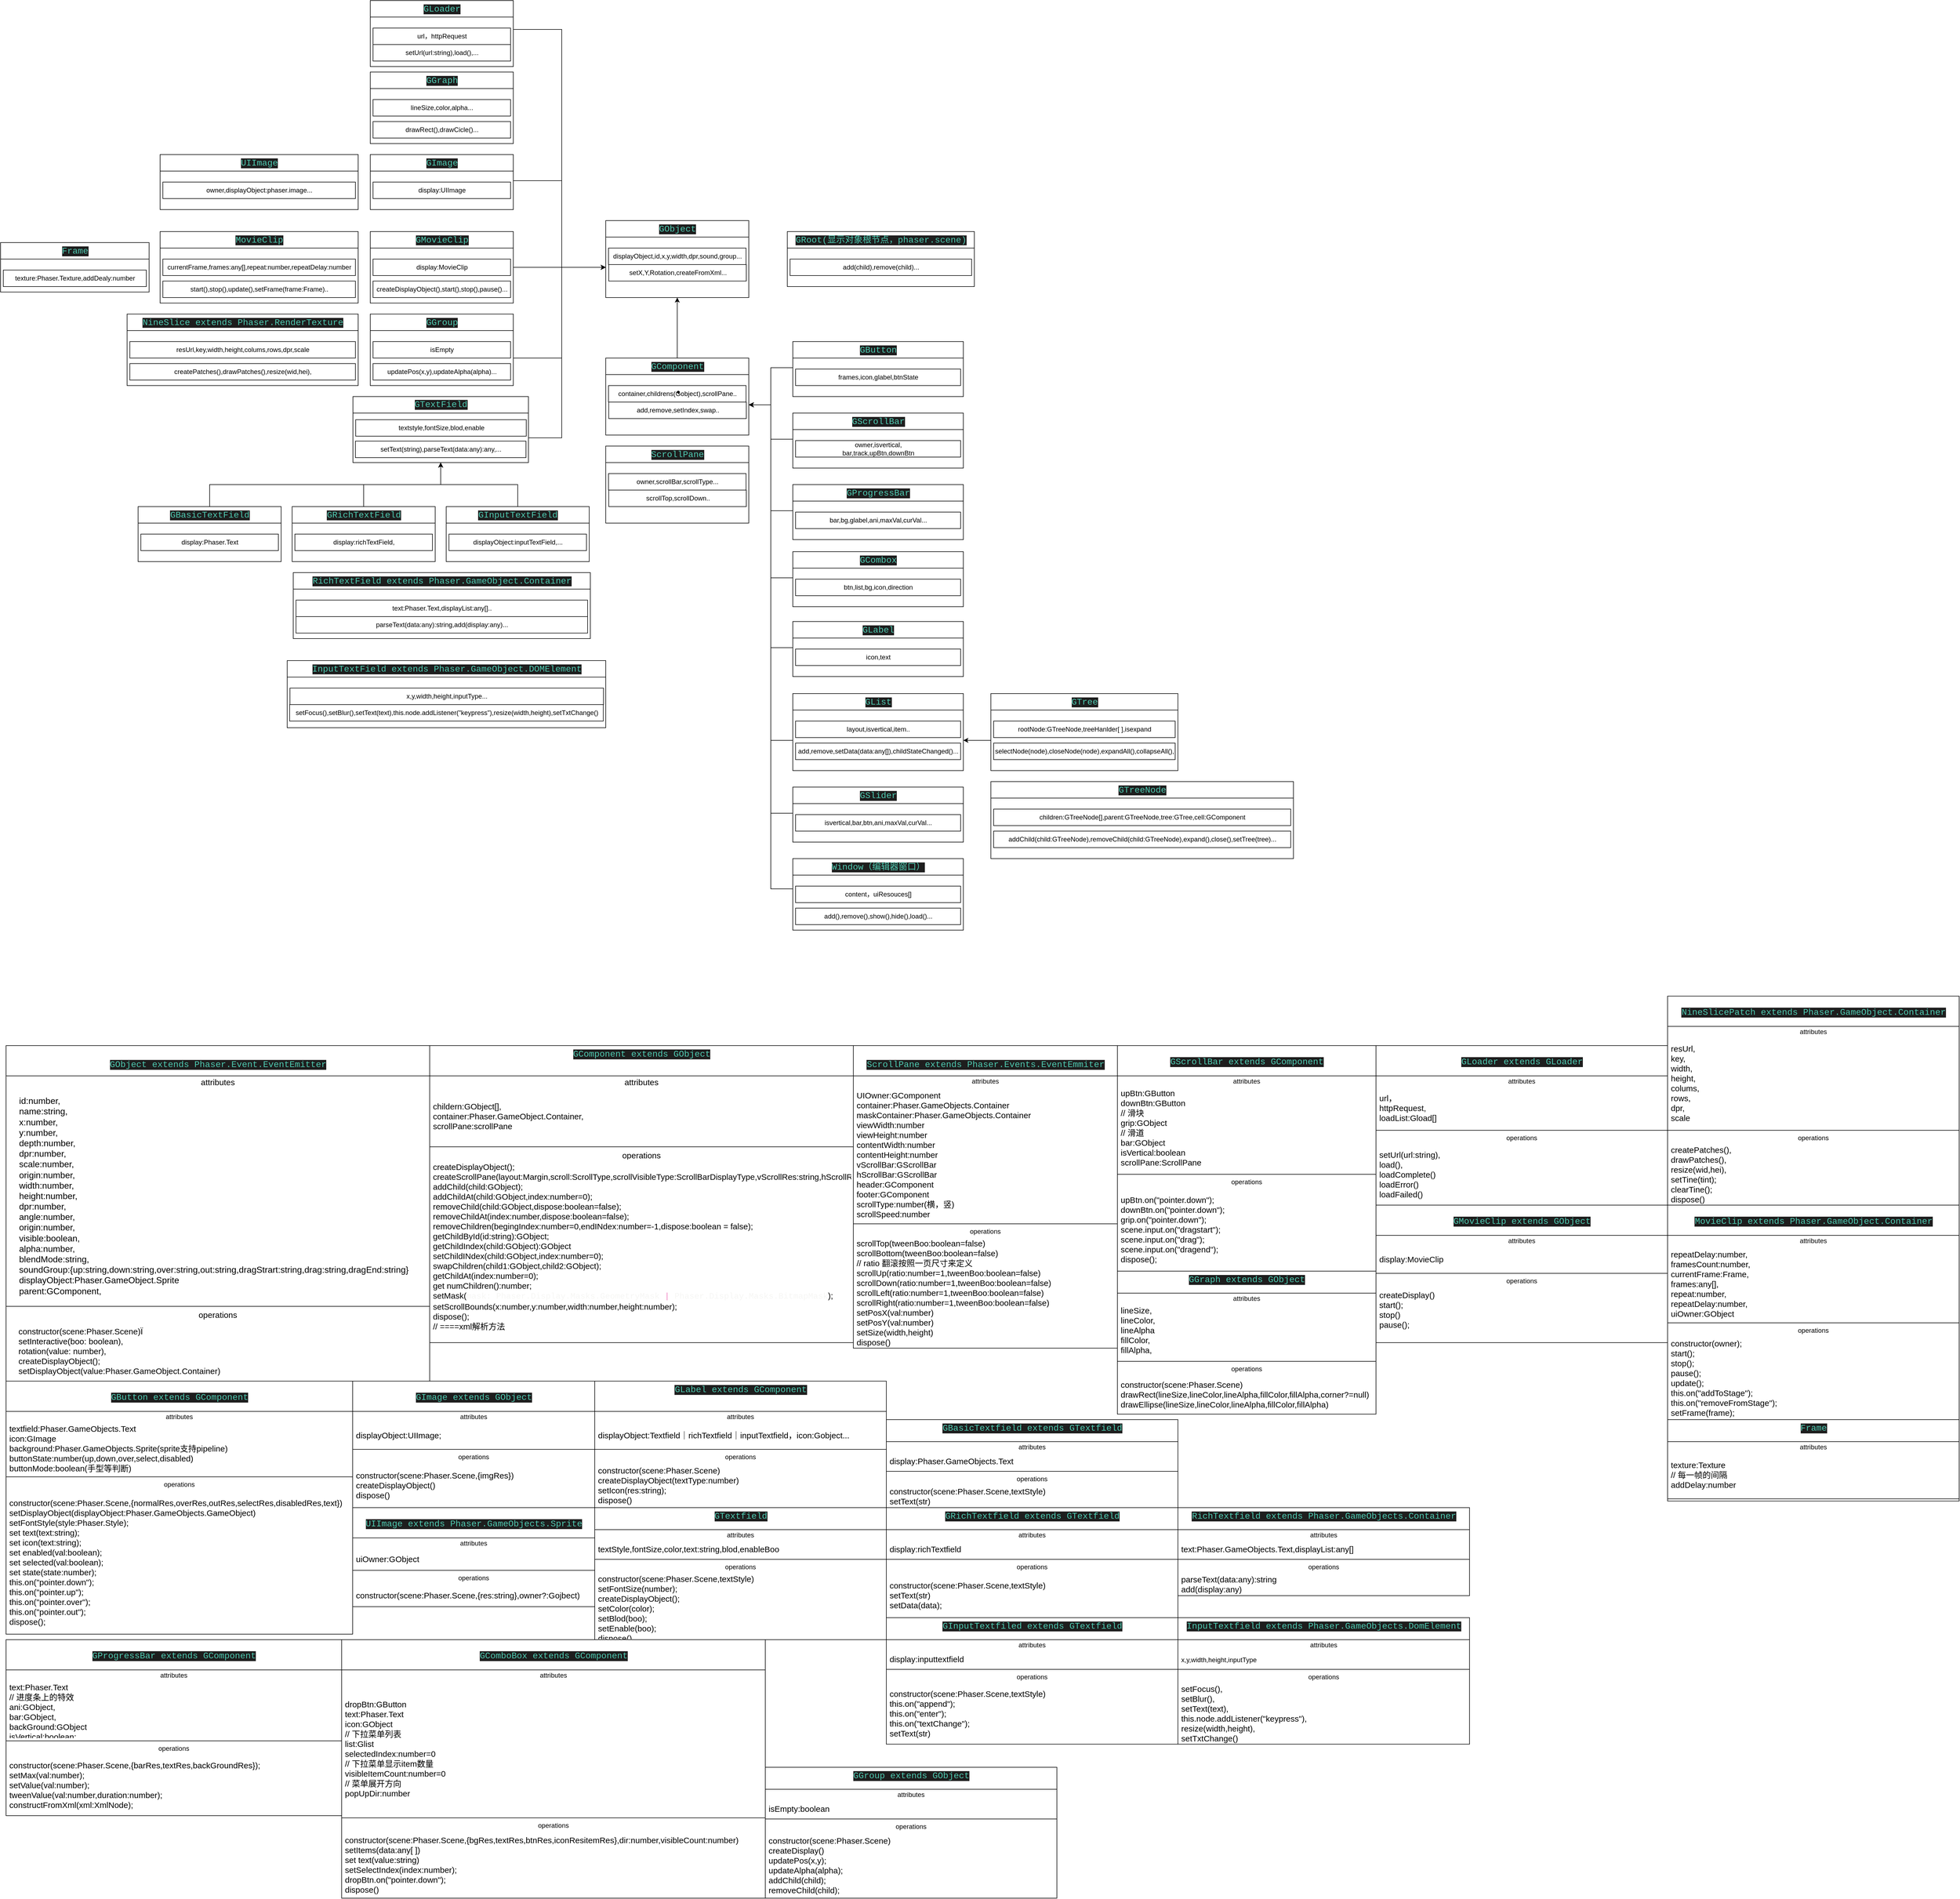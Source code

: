 <mxfile>
    <diagram id="BO4f_YWSRwQBq1X9HVu2" name="Page-1">
        <mxGraphModel dx="3429" dy="3169" grid="1" gridSize="10" guides="1" tooltips="1" connect="0" arrows="1" fold="1" page="1" pageScale="1" pageWidth="827" pageHeight="1169" math="0" shadow="0">
            <root>
                <mxCell id="0"/>
                <mxCell id="1" parent="0"/>
                <mxCell id="26" value="" style="edgeStyle=orthogonalEdgeStyle;rounded=0;orthogonalLoop=1;jettySize=auto;html=1;exitX=0.5;exitY=0;exitDx=0;exitDy=0;entryX=0.5;entryY=1;entryDx=0;entryDy=0;" parent="1" source="152" target="135" edge="1">
                    <mxGeometry relative="1" as="geometry">
                        <Array as="points"/>
                        <mxPoint x="-400" y="-1890" as="sourcePoint"/>
                        <mxPoint x="-200" y="-1890" as="targetPoint"/>
                    </mxGeometry>
                </mxCell>
                <mxCell id="48" value="&lt;span style=&quot;color: rgb(78 , 201 , 176) ; font-family: &amp;#34;menlo&amp;#34; , &amp;#34;monaco&amp;#34; , &amp;#34;courier new&amp;#34; , monospace , &amp;#34;menlo&amp;#34; , &amp;#34;monaco&amp;#34; , &amp;#34;courier new&amp;#34; , monospace ; font-size: 16px ; background-color: rgb(30 , 30 , 30)&quot;&gt;&lt;br&gt;GObject extends Phaser.Event.EventEmitter&lt;/span&gt;" style="swimlane;fontStyle=0;align=center;verticalAlign=top;childLayout=stackLayout;horizontal=1;startSize=55;horizontalStack=0;resizeParent=1;resizeParentMax=0;resizeLast=0;collapsible=0;marginBottom=0;html=1;" parent="1" vertex="1">
                    <mxGeometry x="-1620" y="-430" width="770" height="610" as="geometry"/>
                </mxCell>
                <mxCell id="49" value="&lt;font style=&quot;font-size: 15px&quot;&gt;attributes&lt;/font&gt;" style="text;html=1;strokeColor=none;fillColor=none;align=center;verticalAlign=middle;spacingLeft=4;spacingRight=4;overflow=hidden;rotatable=0;points=[[0,0.5],[1,0.5]];portConstraint=eastwest;" parent="48" vertex="1">
                    <mxGeometry y="55" width="770" height="20" as="geometry"/>
                </mxCell>
                <mxCell id="50" value="&lt;div style=&quot;font-size: 16px&quot;&gt;&lt;font style=&quot;font-size: 16px&quot;&gt;&amp;nbsp; &amp;nbsp; id:number,&lt;/font&gt;&lt;/div&gt;&lt;div style=&quot;font-size: 16px&quot;&gt;&lt;font style=&quot;font-size: 16px&quot;&gt;&amp;nbsp; &amp;nbsp; name:string,&lt;/font&gt;&lt;/div&gt;&lt;div style=&quot;font-size: 16px&quot;&gt;&lt;font style=&quot;font-size: 16px&quot;&gt;&amp;nbsp; &amp;nbsp; x:number,&lt;/font&gt;&lt;/div&gt;&lt;div style=&quot;font-size: 16px&quot;&gt;&lt;font style=&quot;font-size: 16px&quot;&gt;&amp;nbsp; &amp;nbsp; y:number,&lt;/font&gt;&lt;/div&gt;&lt;div style=&quot;font-size: 16px&quot;&gt;&lt;font style=&quot;font-size: 16px&quot;&gt;&amp;nbsp; &amp;nbsp; depth:number,&lt;/font&gt;&lt;/div&gt;&lt;div style=&quot;font-size: 16px&quot;&gt;&amp;nbsp; &amp;nbsp; dpr:number,&lt;/div&gt;&lt;div style=&quot;font-size: 16px&quot;&gt;&lt;font style=&quot;font-size: 16px&quot;&gt;&amp;nbsp; &amp;nbsp; scale:number,&lt;/font&gt;&lt;/div&gt;&lt;div style=&quot;font-size: 16px&quot;&gt;&lt;font style=&quot;font-size: 16px&quot;&gt;&amp;nbsp; &amp;nbsp; origin:number,&lt;/font&gt;&lt;/div&gt;&lt;div style=&quot;font-size: 16px&quot;&gt;&lt;font style=&quot;font-size: 16px&quot;&gt;&amp;nbsp; &amp;nbsp; width:number,&lt;/font&gt;&lt;/div&gt;&lt;div style=&quot;font-size: 16px&quot;&gt;&lt;font style=&quot;font-size: 16px&quot;&gt;&amp;nbsp; &amp;nbsp; height:number,&lt;/font&gt;&lt;/div&gt;&lt;div style=&quot;font-size: 16px&quot;&gt;&lt;font style=&quot;font-size: 16px&quot;&gt;&amp;nbsp; &amp;nbsp; dpr:number,&lt;/font&gt;&lt;/div&gt;&lt;div style=&quot;font-size: 16px&quot;&gt;&lt;font style=&quot;font-size: 16px&quot;&gt;&amp;nbsp; &amp;nbsp; angle:number,&lt;/font&gt;&lt;/div&gt;&lt;div style=&quot;font-size: 16px&quot;&gt;&lt;font style=&quot;font-size: 16px&quot;&gt;&amp;nbsp; &amp;nbsp; origin:number,&lt;/font&gt;&lt;/div&gt;&lt;div style=&quot;font-size: 16px&quot;&gt;&lt;font style=&quot;font-size: 16px&quot;&gt;&amp;nbsp; &amp;nbsp; visible:boolean,&lt;/font&gt;&lt;/div&gt;&lt;div style=&quot;font-size: 16px&quot;&gt;&lt;font style=&quot;font-size: 16px&quot;&gt;&amp;nbsp; &amp;nbsp; alpha:number,&lt;/font&gt;&lt;/div&gt;&lt;div style=&quot;font-size: 16px&quot;&gt;&lt;font style=&quot;font-size: 16px&quot;&gt;&amp;nbsp; &amp;nbsp; blendMode:string,&lt;/font&gt;&lt;/div&gt;&lt;div style=&quot;font-size: 16px&quot;&gt;&lt;font style=&quot;font-size: 16px&quot;&gt;&amp;nbsp; &amp;nbsp; soundGroup:{up:string,down:string,over:string,out:string,dragStrart:string,drag:string,dragEnd:string}&lt;/font&gt;&lt;/div&gt;&lt;div style=&quot;font-size: 16px&quot;&gt;&lt;font style=&quot;font-size: 16px&quot;&gt;&amp;nbsp; &amp;nbsp; displayObject:Phaser.GameObject.Sprite&lt;/font&gt;&lt;/div&gt;&lt;div style=&quot;font-size: 16px&quot;&gt;&lt;font style=&quot;font-size: 16px&quot;&gt;&amp;nbsp; &amp;nbsp; parent:GComponent,&lt;/font&gt;&lt;/div&gt;" style="text;html=1;strokeColor=none;fillColor=none;align=left;verticalAlign=middle;spacingLeft=4;spacingRight=4;overflow=hidden;rotatable=0;points=[[0,0.5],[1,0.5]];portConstraint=eastwest;" parent="48" vertex="1">
                    <mxGeometry y="75" width="770" height="395" as="geometry"/>
                </mxCell>
                <mxCell id="53" value="" style="line;strokeWidth=1;fillColor=none;align=left;verticalAlign=middle;spacingTop=-1;spacingLeft=3;spacingRight=3;rotatable=0;labelPosition=right;points=[];portConstraint=eastwest;" parent="48" vertex="1">
                    <mxGeometry y="470" width="770" height="8" as="geometry"/>
                </mxCell>
                <mxCell id="54" value="&lt;font style=&quot;font-size: 15px&quot;&gt;operations&lt;/font&gt;" style="text;html=1;strokeColor=none;fillColor=none;align=center;verticalAlign=middle;spacingLeft=4;spacingRight=4;overflow=hidden;rotatable=0;points=[[0,0.5],[1,0.5]];portConstraint=eastwest;" parent="48" vertex="1">
                    <mxGeometry y="478" width="770" height="22" as="geometry"/>
                </mxCell>
                <mxCell id="55" value="&lt;div style=&quot;font-size: 15px&quot;&gt;&lt;font style=&quot;font-size: 15px&quot;&gt;&amp;nbsp; &amp;nbsp; c&lt;/font&gt;&lt;span&gt;onstructor(scene:Phaser.Scene)Ï&lt;/span&gt;&lt;/div&gt;&lt;div style=&quot;font-size: 15px&quot;&gt;&lt;font style=&quot;font-size: 15px&quot;&gt;&amp;nbsp; &amp;nbsp; setInteractive(boo: boolean),&lt;/font&gt;&lt;/div&gt;&lt;div style=&quot;font-size: 15px&quot;&gt;&lt;font style=&quot;font-size: 15px&quot;&gt;&amp;nbsp; &amp;nbsp; rotation(value: number),&lt;/font&gt;&lt;/div&gt;&lt;div style=&quot;font-size: 15px&quot;&gt;&lt;font style=&quot;font-size: 15px&quot;&gt;&amp;nbsp; &amp;nbsp; createDisplayObject();&lt;br&gt;&lt;/font&gt;&lt;/div&gt;&lt;div style=&quot;font-size: 15px&quot;&gt;&lt;font style=&quot;font-size: 15px&quot;&gt;&amp;nbsp; &amp;nbsp; setDisplayObject(value:Phaser.GameObject.Container)&lt;/font&gt;&lt;/div&gt;" style="text;html=1;strokeColor=none;fillColor=none;align=left;verticalAlign=middle;spacingLeft=4;spacingRight=4;overflow=hidden;rotatable=0;points=[[0,0.5],[1,0.5]];portConstraint=eastwest;" parent="48" vertex="1">
                    <mxGeometry y="500" width="770" height="110" as="geometry"/>
                </mxCell>
                <mxCell id="75" value="&lt;span style=&quot;color: rgb(78 , 201 , 176) ; font-family: &amp;#34;menlo&amp;#34; , &amp;#34;monaco&amp;#34; , &amp;#34;courier new&amp;#34; , monospace , &amp;#34;menlo&amp;#34; , &amp;#34;monaco&amp;#34; , &amp;#34;courier new&amp;#34; , monospace ; font-size: 16px ; background-color: rgb(30 , 30 , 30)&quot;&gt;&lt;br&gt;ScrollPane extends Phaser.Events.EventEmmiter&lt;/span&gt;" style="swimlane;fontStyle=0;align=center;verticalAlign=top;childLayout=stackLayout;horizontal=1;startSize=55;horizontalStack=0;resizeParent=1;resizeParentMax=0;resizeLast=0;collapsible=0;marginBottom=0;html=1;rounded=0;sketch=0;" parent="1" vertex="1">
                    <mxGeometry x="-80" y="-430" width="480" height="550" as="geometry"/>
                </mxCell>
                <mxCell id="76" value="attributes" style="text;html=1;strokeColor=none;fillColor=none;align=center;verticalAlign=middle;spacingLeft=4;spacingRight=4;overflow=hidden;rotatable=0;points=[[0,0.5],[1,0.5]];portConstraint=eastwest;" parent="75" vertex="1">
                    <mxGeometry y="55" width="480" height="20" as="geometry"/>
                </mxCell>
                <mxCell id="77" value="&lt;font style=&quot;font-size: 15px&quot;&gt;UIOwner:GComponent&lt;br&gt;container:Phaser.GameObjects.Container&lt;br&gt;maskContainer:Phaser.GameObjects.Container&lt;br&gt;viewWidth:number&lt;br&gt;viewHeight:number&lt;br&gt;contentWidth:number&lt;br&gt;contentHeight:number&lt;br&gt;vScrollBar:GScrollBar&lt;br&gt;hScrollBar:GScrollBar&lt;br&gt;header:GComponent&lt;br&gt;footer:GComponent&lt;br&gt;scrollType:number(横，竖)&lt;br&gt;scrollSpeed:number&lt;br&gt;&lt;/font&gt;" style="text;html=1;strokeColor=none;fillColor=none;align=left;verticalAlign=middle;spacingLeft=4;spacingRight=4;overflow=hidden;rotatable=0;points=[[0,0.5],[1,0.5]];portConstraint=eastwest;" parent="75" vertex="1">
                    <mxGeometry y="75" width="480" height="245" as="geometry"/>
                </mxCell>
                <mxCell id="80" value="" style="line;strokeWidth=1;fillColor=none;align=left;verticalAlign=middle;spacingTop=-1;spacingLeft=3;spacingRight=3;rotatable=0;labelPosition=right;points=[];portConstraint=eastwest;" parent="75" vertex="1">
                    <mxGeometry y="320" width="480" height="8" as="geometry"/>
                </mxCell>
                <mxCell id="81" value="operations" style="text;html=1;strokeColor=none;fillColor=none;align=center;verticalAlign=middle;spacingLeft=4;spacingRight=4;overflow=hidden;rotatable=0;points=[[0,0.5],[1,0.5]];portConstraint=eastwest;" parent="75" vertex="1">
                    <mxGeometry y="328" width="480" height="20" as="geometry"/>
                </mxCell>
                <mxCell id="82" value="&lt;span style=&quot;font-size: 15px&quot;&gt;scrollTop(tweenBoo:boolean=false)&lt;br&gt;scrollBottom(tweenBoo:boolean=false)&lt;br&gt;// ratio 翻滚按照一页尺寸来定义&lt;br&gt;&lt;/span&gt;&lt;span style=&quot;font-size: 15px&quot;&gt;scrollUp(ratio:number=1,tweenBoo:boolean=false)&lt;br&gt;scrollDown(&lt;/span&gt;&lt;span style=&quot;font-size: 15px&quot;&gt;ratio:number=1,tweenBoo:boolean=false&lt;/span&gt;&lt;span style=&quot;font-size: 15px&quot;&gt;)&lt;br&gt;scrollLeft(&lt;/span&gt;&lt;span style=&quot;font-size: 15px&quot;&gt;ratio:number=1,tweenBoo:boolean=false&lt;/span&gt;&lt;span style=&quot;font-size: 15px&quot;&gt;)&lt;br&gt;scrollRight(&lt;/span&gt;&lt;span style=&quot;font-size: 15px&quot;&gt;ratio:number=1,tweenBoo:boolean=false)&lt;br&gt;&lt;/span&gt;&lt;span style=&quot;font-size: 15px&quot;&gt;setPosX(val:number)&lt;br&gt;setPosY(val:number)&lt;br&gt;setSize(width,height)&lt;br&gt;dispose()&lt;br&gt;&lt;br&gt;&lt;/span&gt;" style="text;html=1;strokeColor=none;fillColor=none;align=left;verticalAlign=middle;spacingLeft=4;spacingRight=4;overflow=hidden;rotatable=0;points=[[0,0.5],[1,0.5]];portConstraint=eastwest;" parent="75" vertex="1">
                    <mxGeometry y="348" width="480" height="202" as="geometry"/>
                </mxCell>
                <mxCell id="83" value="&lt;br style=&quot;color: rgb(78 , 201 , 176) ; font-family: &amp;#34;menlo&amp;#34; , &amp;#34;monaco&amp;#34; , &amp;#34;courier new&amp;#34; , monospace , &amp;#34;menlo&amp;#34; , &amp;#34;monaco&amp;#34; , &amp;#34;courier new&amp;#34; , monospace ; font-size: 16px&quot;&gt;&lt;span style=&quot;color: rgb(78 , 201 , 176) ; font-family: &amp;#34;menlo&amp;#34; , &amp;#34;monaco&amp;#34; , &amp;#34;courier new&amp;#34; , monospace , &amp;#34;menlo&amp;#34; , &amp;#34;monaco&amp;#34; , &amp;#34;courier new&amp;#34; , monospace ; font-size: 16px ; background-color: rgb(30 , 30 , 30)&quot;&gt;GScrollBar extends GComponent&lt;/span&gt;" style="swimlane;fontStyle=0;align=center;verticalAlign=top;childLayout=stackLayout;horizontal=1;startSize=55;horizontalStack=0;resizeParent=1;resizeParentMax=0;resizeLast=0;collapsible=0;marginBottom=0;html=1;rounded=0;sketch=0;" parent="1" vertex="1">
                    <mxGeometry x="400" y="-430" width="470" height="410" as="geometry"/>
                </mxCell>
                <mxCell id="84" value="attributes" style="text;html=1;strokeColor=none;fillColor=none;align=center;verticalAlign=middle;spacingLeft=4;spacingRight=4;overflow=hidden;rotatable=0;points=[[0,0.5],[1,0.5]];portConstraint=eastwest;" parent="83" vertex="1">
                    <mxGeometry y="55" width="470" height="20" as="geometry"/>
                </mxCell>
                <mxCell id="85" value="&lt;span style=&quot;font-size: 15px&quot;&gt;upBtn:GButton&lt;br&gt;downBtn:GButton&lt;br&gt;// 滑块&lt;br&gt;grip:GObject&lt;br&gt;// 滑道&lt;br&gt;bar:GObject&lt;br&gt;isVertical:boolean&lt;br&gt;scrollPane:ScrollPane&lt;br&gt;&lt;br&gt;&lt;/span&gt;" style="text;html=1;strokeColor=none;fillColor=none;align=left;verticalAlign=middle;spacingLeft=4;spacingRight=4;overflow=hidden;rotatable=0;points=[[0,0.5],[1,0.5]];portConstraint=eastwest;" parent="83" vertex="1">
                    <mxGeometry y="75" width="470" height="155" as="geometry"/>
                </mxCell>
                <mxCell id="88" value="" style="line;strokeWidth=1;fillColor=none;align=left;verticalAlign=middle;spacingTop=-1;spacingLeft=3;spacingRight=3;rotatable=0;labelPosition=right;points=[];portConstraint=eastwest;" parent="83" vertex="1">
                    <mxGeometry y="230" width="470" height="8" as="geometry"/>
                </mxCell>
                <mxCell id="89" value="operations" style="text;html=1;strokeColor=none;fillColor=none;align=center;verticalAlign=middle;spacingLeft=4;spacingRight=4;overflow=hidden;rotatable=0;points=[[0,0.5],[1,0.5]];portConstraint=eastwest;" parent="83" vertex="1">
                    <mxGeometry y="238" width="470" height="20" as="geometry"/>
                </mxCell>
                <mxCell id="90" value="&lt;span style=&quot;font-size: 15px&quot;&gt;upBtn.on(&quot;pointer.down&quot;);&lt;br&gt;&lt;/span&gt;&lt;span style=&quot;font-size: 15px&quot;&gt;downBtn.on(&quot;pointer.down&quot;);&lt;br&gt;&lt;/span&gt;&lt;span style=&quot;font-size: 15px&quot;&gt;grip.on(&quot;pointer.down&quot;);&lt;br&gt;scene.input.on(&quot;dragstart&quot;);&lt;br&gt;&lt;/span&gt;&lt;span style=&quot;font-size: 15px&quot;&gt;scene.input.on(&quot;drag&quot;);&lt;br&gt;&lt;/span&gt;&lt;span style=&quot;font-size: 15px&quot;&gt;scene.input.on(&quot;dragend&quot;);&lt;br&gt;&lt;/span&gt;&lt;span style=&quot;font-size: 15px&quot;&gt;dispose();&lt;br&gt;&lt;/span&gt;" style="text;html=1;strokeColor=none;fillColor=none;align=left;verticalAlign=middle;spacingLeft=4;spacingRight=4;overflow=hidden;rotatable=0;points=[[0,0.5],[1,0.5]];portConstraint=eastwest;" parent="83" vertex="1">
                    <mxGeometry y="258" width="470" height="152" as="geometry"/>
                </mxCell>
                <mxCell id="91" value="&lt;br style=&quot;color: rgb(78 , 201 , 176) ; font-family: &amp;#34;menlo&amp;#34; , &amp;#34;monaco&amp;#34; , &amp;#34;courier new&amp;#34; , monospace , &amp;#34;menlo&amp;#34; , &amp;#34;monaco&amp;#34; , &amp;#34;courier new&amp;#34; , monospace ; font-size: 16px&quot;&gt;&lt;span style=&quot;color: rgb(78 , 201 , 176) ; font-family: &amp;#34;menlo&amp;#34; , &amp;#34;monaco&amp;#34; , &amp;#34;courier new&amp;#34; , monospace , &amp;#34;menlo&amp;#34; , &amp;#34;monaco&amp;#34; , &amp;#34;courier new&amp;#34; , monospace ; font-size: 16px ; background-color: rgb(30 , 30 , 30)&quot;&gt;GButton extends GComponent&lt;/span&gt;" style="swimlane;fontStyle=0;align=center;verticalAlign=top;childLayout=stackLayout;horizontal=1;startSize=55;horizontalStack=0;resizeParent=1;resizeParentMax=0;resizeLast=0;collapsible=0;marginBottom=0;html=1;rounded=0;sketch=0;" parent="1" vertex="1">
                    <mxGeometry x="-1620" y="180" width="630" height="460" as="geometry"/>
                </mxCell>
                <mxCell id="92" value="attributes" style="text;html=1;strokeColor=none;fillColor=none;align=center;verticalAlign=middle;spacingLeft=4;spacingRight=4;overflow=hidden;rotatable=0;points=[[0,0.5],[1,0.5]];portConstraint=eastwest;" parent="91" vertex="1">
                    <mxGeometry y="55" width="630" height="20" as="geometry"/>
                </mxCell>
                <mxCell id="93" value="&lt;font style=&quot;font-size: 15px&quot;&gt;textfield:Phaser.GameObjects.Text&lt;br&gt;icon:GImage&lt;br&gt;background:Phaser.GameObjects.Sprite(sprite支持pipeline)&lt;br&gt;buttonState:number(up,down,over,select,disabled)&lt;br&gt;buttonMode:boolean(手型等判断)&lt;br&gt;&lt;br&gt;&lt;br&gt;&lt;/font&gt;" style="text;html=1;strokeColor=none;fillColor=none;align=left;verticalAlign=middle;spacingLeft=4;spacingRight=4;overflow=hidden;rotatable=0;points=[[0,0.5],[1,0.5]];portConstraint=eastwest;" parent="91" vertex="1">
                    <mxGeometry y="75" width="630" height="95" as="geometry"/>
                </mxCell>
                <mxCell id="96" value="" style="line;strokeWidth=1;fillColor=none;align=left;verticalAlign=middle;spacingTop=-1;spacingLeft=3;spacingRight=3;rotatable=0;labelPosition=right;points=[];portConstraint=eastwest;" parent="91" vertex="1">
                    <mxGeometry y="170" width="630" height="8" as="geometry"/>
                </mxCell>
                <mxCell id="97" value="operations" style="text;html=1;strokeColor=none;fillColor=none;align=center;verticalAlign=middle;spacingLeft=4;spacingRight=4;overflow=hidden;rotatable=0;points=[[0,0.5],[1,0.5]];portConstraint=eastwest;" parent="91" vertex="1">
                    <mxGeometry y="178" width="630" height="20" as="geometry"/>
                </mxCell>
                <mxCell id="98" value="&lt;font style=&quot;font-size: 15px&quot;&gt;constructor(scene:Phaser.Scene,{normalRes,overRes,outRes,selectRes,disabledRes,text})&lt;br&gt;setDisplayObject(displayObject:Phaser.GameObjects.GameObject)&lt;br&gt;setFontStyle(style:Phaser.Style);&lt;br&gt;set text(text:string);&lt;br&gt;set icon(text:string);&lt;br&gt;set enabled(val:boolean);&lt;br&gt;set selected(val:boolean);&lt;br&gt;set state(state:number);&lt;br&gt;this.on(&quot;pointer.down&quot;);&lt;br&gt;this.on(&quot;pointer.up&quot;);&lt;br&gt;this.on(&quot;pointer.over&quot;);&lt;br&gt;this.on(&quot;pointer.out&quot;);&lt;br&gt;dispose();&lt;br&gt;&lt;/font&gt;" style="text;html=1;strokeColor=none;fillColor=none;align=left;verticalAlign=middle;spacingLeft=4;spacingRight=4;overflow=hidden;rotatable=0;points=[[0,0.5],[1,0.5]];portConstraint=eastwest;" parent="91" vertex="1">
                    <mxGeometry y="198" width="630" height="262" as="geometry"/>
                </mxCell>
                <mxCell id="99" value="&lt;br style=&quot;color: rgb(78 , 201 , 176) ; font-family: &amp;#34;menlo&amp;#34; , &amp;#34;monaco&amp;#34; , &amp;#34;courier new&amp;#34; , monospace , &amp;#34;menlo&amp;#34; , &amp;#34;monaco&amp;#34; , &amp;#34;courier new&amp;#34; , monospace ; font-size: 16px&quot;&gt;&lt;span style=&quot;color: rgb(78 , 201 , 176) ; font-family: &amp;#34;menlo&amp;#34; , &amp;#34;monaco&amp;#34; , &amp;#34;courier new&amp;#34; , monospace , &amp;#34;menlo&amp;#34; , &amp;#34;monaco&amp;#34; , &amp;#34;courier new&amp;#34; , monospace ; font-size: 16px ; background-color: rgb(30 , 30 , 30)&quot;&gt;GImage extends GObject&lt;/span&gt;" style="swimlane;fontStyle=0;align=center;verticalAlign=top;childLayout=stackLayout;horizontal=1;startSize=55;horizontalStack=0;resizeParent=1;resizeParentMax=0;resizeLast=0;collapsible=0;marginBottom=0;html=1;rounded=0;sketch=0;" parent="1" vertex="1">
                    <mxGeometry x="-990" y="180" width="440" height="230" as="geometry"/>
                </mxCell>
                <mxCell id="100" value="attributes" style="text;html=1;strokeColor=none;fillColor=none;align=center;verticalAlign=middle;spacingLeft=4;spacingRight=4;overflow=hidden;rotatable=0;points=[[0,0.5],[1,0.5]];portConstraint=eastwest;" parent="99" vertex="1">
                    <mxGeometry y="55" width="440" height="20" as="geometry"/>
                </mxCell>
                <mxCell id="101" value="&lt;span style=&quot;font-size: 15px&quot;&gt;displayObject:UIImage;&lt;br&gt;&lt;/span&gt;" style="text;html=1;strokeColor=none;fillColor=none;align=left;verticalAlign=middle;spacingLeft=4;spacingRight=4;overflow=hidden;rotatable=0;points=[[0,0.5],[1,0.5]];portConstraint=eastwest;" parent="99" vertex="1">
                    <mxGeometry y="75" width="440" height="45" as="geometry"/>
                </mxCell>
                <mxCell id="104" value="" style="line;strokeWidth=1;fillColor=none;align=left;verticalAlign=middle;spacingTop=-1;spacingLeft=3;spacingRight=3;rotatable=0;labelPosition=right;points=[];portConstraint=eastwest;" parent="99" vertex="1">
                    <mxGeometry y="120" width="440" height="8" as="geometry"/>
                </mxCell>
                <mxCell id="105" value="operations" style="text;html=1;strokeColor=none;fillColor=none;align=center;verticalAlign=middle;spacingLeft=4;spacingRight=4;overflow=hidden;rotatable=0;points=[[0,0.5],[1,0.5]];portConstraint=eastwest;" parent="99" vertex="1">
                    <mxGeometry y="128" width="440" height="20" as="geometry"/>
                </mxCell>
                <mxCell id="106" value="&lt;span style=&quot;font-size: 15px&quot;&gt;constructor(scene:Phaser.Scene,{imgRes})&lt;br&gt;createDisplayObject()&lt;br&gt;dispose()&lt;br&gt;&lt;/span&gt;" style="text;html=1;strokeColor=none;fillColor=none;align=left;verticalAlign=middle;spacingLeft=4;spacingRight=4;overflow=hidden;rotatable=0;points=[[0,0.5],[1,0.5]];portConstraint=eastwest;" parent="99" vertex="1">
                    <mxGeometry y="148" width="440" height="82" as="geometry"/>
                </mxCell>
                <mxCell id="67" value="&lt;span style=&quot;color: rgb(78 , 201 , 176) ; font-family: &amp;#34;menlo&amp;#34; , &amp;#34;monaco&amp;#34; , &amp;#34;courier new&amp;#34; , monospace , &amp;#34;menlo&amp;#34; , &amp;#34;monaco&amp;#34; , &amp;#34;courier new&amp;#34; , monospace ; font-size: 16px ; background-color: rgb(30 , 30 , 30)&quot;&gt;GComponent extends GObject&lt;br&gt;&lt;/span&gt;" style="swimlane;fontStyle=0;align=center;verticalAlign=top;childLayout=stackLayout;horizontal=1;startSize=55;horizontalStack=0;resizeParent=1;resizeParentMax=0;resizeLast=0;collapsible=0;marginBottom=0;html=1;rounded=0;sketch=0;" parent="1" vertex="1">
                    <mxGeometry x="-850" y="-430" width="770" height="540" as="geometry"/>
                </mxCell>
                <mxCell id="68" value="&lt;font style=&quot;font-size: 15px&quot;&gt;attributes&lt;/font&gt;" style="text;html=1;strokeColor=none;fillColor=none;align=center;verticalAlign=middle;spacingLeft=4;spacingRight=4;overflow=hidden;rotatable=0;points=[[0,0.5],[1,0.5]];portConstraint=eastwest;" parent="67" vertex="1">
                    <mxGeometry y="55" width="770" height="20" as="geometry"/>
                </mxCell>
                <mxCell id="69" value="&lt;font style=&quot;font-size: 15px&quot;&gt;childern:GObject[],&lt;br&gt;container:Phaser.GameObject.Container,&lt;br&gt;scrollPane:scrollPane&lt;br&gt;&lt;/font&gt;" style="text;html=1;strokeColor=none;fillColor=none;align=left;verticalAlign=middle;spacingLeft=4;spacingRight=4;overflow=hidden;rotatable=0;points=[[0,0.5],[1,0.5]];portConstraint=eastwest;" parent="67" vertex="1">
                    <mxGeometry y="75" width="770" height="105" as="geometry"/>
                </mxCell>
                <mxCell id="72" value="" style="line;strokeWidth=1;fillColor=none;align=left;verticalAlign=middle;spacingTop=-1;spacingLeft=3;spacingRight=3;rotatable=0;labelPosition=right;points=[];portConstraint=eastwest;" parent="67" vertex="1">
                    <mxGeometry y="180" width="770" height="8" as="geometry"/>
                </mxCell>
                <mxCell id="73" value="&lt;font style=&quot;font-size: 15px&quot;&gt;operations&lt;/font&gt;" style="text;html=1;strokeColor=none;fillColor=none;align=center;verticalAlign=middle;spacingLeft=4;spacingRight=4;overflow=hidden;rotatable=0;points=[[0,0.5],[1,0.5]];portConstraint=eastwest;" parent="67" vertex="1">
                    <mxGeometry y="188" width="770" height="20" as="geometry"/>
                </mxCell>
                <mxCell id="74" value="&lt;div style=&quot;color: rgb(246 , 246 , 244) ; background-color: rgb(40 , 42 , 54) ; font-family: &amp;#34;menlo&amp;#34; , &amp;#34;monaco&amp;#34; , &amp;#34;courier new&amp;#34; , monospace ; line-height: 18px&quot;&gt;&lt;/div&gt;&lt;font style=&quot;font-size: 15px&quot;&gt;createDisplayObject();&lt;br&gt;createScrollPane(layout:Margin,scroll:ScrollType,scrollVisibleType:ScrollBarDisplayType,vScrollRes:string,hScrollRes:string,headerRes:string,footerRes:string);&lt;br&gt;addChild(child:GObject);&lt;br&gt;addChildAt(child:GObject,index:number=0);&lt;br&gt;removeChild(child:GObject,dispose:boolean=false);&lt;br&gt;removeChildAt(index:number,dispose:boolean=false);&lt;br&gt;removeChildren(begingIndex:number=0,endINdex:number=-1,dispose:boolean = false);&lt;br&gt;getChildById(id:string):GObject;&lt;br&gt;getChildIndex(child:GObject):GObject&lt;br&gt;setChildINdex(child:GObject,index:number=0);&lt;br&gt;swapChildren(child1:GObject,child2:GObject);&lt;br&gt;getChildAt(index:number=0);&lt;br&gt;get numChildren():number;&lt;br&gt;setMask(&lt;span class=&quot;mtk1&quot; style=&quot;color: rgb(246 , 246 , 244) ; font-family: &amp;#34;menlo&amp;#34; , &amp;#34;monaco&amp;#34; , &amp;#34;courier new&amp;#34; , monospace&quot;&gt;mask: Phaser.Display.Masks.&lt;/span&gt;&lt;span class=&quot;mtk1&quot; style=&quot;color: rgb(246 , 246 , 244) ; font-family: &amp;#34;menlo&amp;#34; , &amp;#34;monaco&amp;#34; , &amp;#34;courier new&amp;#34; , monospace&quot;&gt;GeometryMask&lt;/span&gt;&lt;span class=&quot;mtk1&quot; style=&quot;color: rgb(246 , 246 , 244) ; font-family: &amp;#34;menlo&amp;#34; , &amp;#34;monaco&amp;#34; , &amp;#34;courier new&amp;#34; , monospace&quot;&gt; &lt;/span&gt;&lt;span class=&quot;mtk10&quot; style=&quot;color: rgb(242 , 134 , 196) ; font-family: &amp;#34;menlo&amp;#34; , &amp;#34;monaco&amp;#34; , &amp;#34;courier new&amp;#34; , monospace&quot;&gt;|&lt;/span&gt;&lt;span class=&quot;mtk1&quot; style=&quot;color: rgb(246 , 246 , 244) ; font-family: &amp;#34;menlo&amp;#34; , &amp;#34;monaco&amp;#34; , &amp;#34;courier new&amp;#34; , monospace&quot;&gt; Phaser.Display.Masks.BitmapMask&lt;/span&gt;);&lt;br&gt;setScrollBounds(x:number,y:number,width:number,height:number);&lt;br&gt;dispose();&lt;br&gt;// ====xml解析方法&lt;br&gt;&lt;/font&gt;&lt;div style=&quot;font-family: &amp;#34;menlo&amp;#34; , &amp;#34;monaco&amp;#34; , &amp;#34;courier new&amp;#34; , monospace ; line-height: 18px ; font-size: 15px&quot;&gt;&lt;font color=&quot;#ffffff&quot; style=&quot;font-size: 15px&quot;&gt;constructFromXML(xml:XmlNode)&lt;/font&gt;&lt;/div&gt;" style="text;html=1;strokeColor=none;fillColor=none;align=left;verticalAlign=middle;spacingLeft=4;spacingRight=4;overflow=hidden;rotatable=0;points=[[0,0.5],[1,0.5]];portConstraint=eastwest;" parent="67" vertex="1">
                    <mxGeometry y="208" width="770" height="332" as="geometry"/>
                </mxCell>
                <mxCell id="107" value="&lt;br style=&quot;color: rgb(78 , 201 , 176) ; font-family: &amp;#34;menlo&amp;#34; , &amp;#34;monaco&amp;#34; , &amp;#34;courier new&amp;#34; , monospace , &amp;#34;menlo&amp;#34; , &amp;#34;monaco&amp;#34; , &amp;#34;courier new&amp;#34; , monospace ; font-size: 16px&quot;&gt;&lt;span style=&quot;color: rgb(78 , 201 , 176) ; font-family: &amp;#34;menlo&amp;#34; , &amp;#34;monaco&amp;#34; , &amp;#34;courier new&amp;#34; , monospace , &amp;#34;menlo&amp;#34; , &amp;#34;monaco&amp;#34; , &amp;#34;courier new&amp;#34; , monospace ; font-size: 16px ; background-color: rgb(30 , 30 , 30)&quot;&gt;UIImage extends Phaser.GameObjects.Sprite&lt;/span&gt;" style="swimlane;fontStyle=0;align=center;verticalAlign=top;childLayout=stackLayout;horizontal=1;startSize=55;horizontalStack=0;resizeParent=1;resizeParentMax=0;resizeLast=0;collapsible=0;marginBottom=0;html=1;rounded=0;sketch=0;" parent="1" vertex="1">
                    <mxGeometry x="-990" y="410" width="440" height="180" as="geometry"/>
                </mxCell>
                <mxCell id="108" value="attributes" style="text;html=1;strokeColor=none;fillColor=none;align=center;verticalAlign=middle;spacingLeft=4;spacingRight=4;overflow=hidden;rotatable=0;points=[[0,0.5],[1,0.5]];portConstraint=eastwest;" parent="107" vertex="1">
                    <mxGeometry y="55" width="440" height="20" as="geometry"/>
                </mxCell>
                <mxCell id="109" value="&lt;font style=&quot;font-size: 15px&quot;&gt;uiOwner:GObject&lt;/font&gt;" style="text;html=1;strokeColor=none;fillColor=none;align=left;verticalAlign=middle;spacingLeft=4;spacingRight=4;overflow=hidden;rotatable=0;points=[[0,0.5],[1,0.5]];portConstraint=eastwest;" parent="107" vertex="1">
                    <mxGeometry y="75" width="440" height="35" as="geometry"/>
                </mxCell>
                <mxCell id="112" value="" style="line;strokeWidth=1;fillColor=none;align=left;verticalAlign=middle;spacingTop=-1;spacingLeft=3;spacingRight=3;rotatable=0;labelPosition=right;points=[];portConstraint=eastwest;" parent="107" vertex="1">
                    <mxGeometry y="110" width="440" height="8" as="geometry"/>
                </mxCell>
                <mxCell id="113" value="operations" style="text;html=1;strokeColor=none;fillColor=none;align=center;verticalAlign=middle;spacingLeft=4;spacingRight=4;overflow=hidden;rotatable=0;points=[[0,0.5],[1,0.5]];portConstraint=eastwest;" parent="107" vertex="1">
                    <mxGeometry y="118" width="440" height="20" as="geometry"/>
                </mxCell>
                <mxCell id="114" value="&lt;font style=&quot;font-size: 15px&quot;&gt;constructor(scene:Phaser.Scene,{res:string},owner?:Gojbect)&lt;br&gt;&lt;/font&gt;" style="text;html=1;strokeColor=none;fillColor=none;align=left;verticalAlign=middle;spacingLeft=4;spacingRight=4;overflow=hidden;rotatable=0;points=[[0,0.5],[1,0.5]];portConstraint=eastwest;" parent="107" vertex="1">
                    <mxGeometry y="138" width="440" height="42" as="geometry"/>
                </mxCell>
                <mxCell id="115" value="&lt;br style=&quot;color: rgb(78 , 201 , 176) ; font-family: &amp;#34;menlo&amp;#34; , &amp;#34;monaco&amp;#34; , &amp;#34;courier new&amp;#34; , monospace , &amp;#34;menlo&amp;#34; , &amp;#34;monaco&amp;#34; , &amp;#34;courier new&amp;#34; , monospace ; font-size: 16px&quot;&gt;&lt;span style=&quot;color: rgb(78 , 201 , 176) ; font-family: &amp;#34;menlo&amp;#34; , &amp;#34;monaco&amp;#34; , &amp;#34;courier new&amp;#34; , monospace , &amp;#34;menlo&amp;#34; , &amp;#34;monaco&amp;#34; , &amp;#34;courier new&amp;#34; , monospace ; font-size: 16px ; background-color: rgb(30 , 30 , 30)&quot;&gt;GProgressBar extends GComponent&lt;/span&gt;" style="swimlane;fontStyle=0;align=center;verticalAlign=top;childLayout=stackLayout;horizontal=1;startSize=55;horizontalStack=0;resizeParent=1;resizeParentMax=0;resizeLast=0;collapsible=0;marginBottom=0;html=1;rounded=0;sketch=0;" parent="1" vertex="1">
                    <mxGeometry x="-1620" y="650" width="610" height="320" as="geometry"/>
                </mxCell>
                <mxCell id="116" value="attributes" style="text;html=1;strokeColor=none;fillColor=none;align=center;verticalAlign=middle;spacingLeft=4;spacingRight=4;overflow=hidden;rotatable=0;points=[[0,0.5],[1,0.5]];portConstraint=eastwest;" parent="115" vertex="1">
                    <mxGeometry y="55" width="610" height="20" as="geometry"/>
                </mxCell>
                <mxCell id="117" value="&lt;font style=&quot;font-size: 15px&quot;&gt;text:Phaser.Text&lt;br&gt;// 进度条上的特效&lt;br&gt;ani:GObject,&lt;br&gt;bar:GObject,&lt;br&gt;backGround:GObject&lt;br&gt;isVertical:boolean;&lt;/font&gt;&lt;font&gt;&lt;br&gt;&lt;br&gt;&lt;/font&gt;" style="text;html=1;strokeColor=none;fillColor=none;align=left;verticalAlign=middle;spacingLeft=4;spacingRight=4;overflow=hidden;rotatable=0;points=[[0,0.5],[1,0.5]];portConstraint=eastwest;" parent="115" vertex="1">
                    <mxGeometry y="75" width="610" height="105" as="geometry"/>
                </mxCell>
                <mxCell id="120" value="" style="line;strokeWidth=1;fillColor=none;align=left;verticalAlign=middle;spacingTop=-1;spacingLeft=3;spacingRight=3;rotatable=0;labelPosition=right;points=[];portConstraint=eastwest;" parent="115" vertex="1">
                    <mxGeometry y="180" width="610" height="8" as="geometry"/>
                </mxCell>
                <mxCell id="121" value="operations" style="text;html=1;strokeColor=none;fillColor=none;align=center;verticalAlign=middle;spacingLeft=4;spacingRight=4;overflow=hidden;rotatable=0;points=[[0,0.5],[1,0.5]];portConstraint=eastwest;" parent="115" vertex="1">
                    <mxGeometry y="188" width="610" height="20" as="geometry"/>
                </mxCell>
                <mxCell id="122" value="&lt;span style=&quot;font-size: 15px&quot;&gt;constructor(scene:Phaser.Scene,{&lt;/span&gt;&lt;span style=&quot;font-size: 15px&quot;&gt;barRes,textRes,backGroundRes&lt;/span&gt;&lt;span style=&quot;font-size: 15px&quot;&gt;});&lt;br&gt;setMax(val:number);&lt;br&gt;setValue(val:number);&lt;br&gt;tweenValue(val:number,duration:number);&lt;br&gt;constructFromXml(xml:XmlNode);&lt;br&gt;&lt;/span&gt;" style="text;html=1;strokeColor=none;fillColor=none;align=left;verticalAlign=middle;spacingLeft=4;spacingRight=4;overflow=hidden;rotatable=0;points=[[0,0.5],[1,0.5]];portConstraint=eastwest;" parent="115" vertex="1">
                    <mxGeometry y="208" width="610" height="112" as="geometry"/>
                </mxCell>
                <mxCell id="123" value="&lt;br style=&quot;color: rgb(78 , 201 , 176) ; font-family: &amp;#34;menlo&amp;#34; , &amp;#34;monaco&amp;#34; , &amp;#34;courier new&amp;#34; , monospace , &amp;#34;menlo&amp;#34; , &amp;#34;monaco&amp;#34; , &amp;#34;courier new&amp;#34; , monospace ; font-size: 16px&quot;&gt;&lt;span style=&quot;color: rgb(78 , 201 , 176) ; font-family: &amp;#34;menlo&amp;#34; , &amp;#34;monaco&amp;#34; , &amp;#34;courier new&amp;#34; , monospace , &amp;#34;menlo&amp;#34; , &amp;#34;monaco&amp;#34; , &amp;#34;courier new&amp;#34; , monospace ; font-size: 16px ; background-color: rgb(30 , 30 , 30)&quot;&gt;GComboBox extends GComponent&lt;/span&gt;" style="swimlane;fontStyle=0;align=center;verticalAlign=top;childLayout=stackLayout;horizontal=1;startSize=55;horizontalStack=0;resizeParent=1;resizeParentMax=0;resizeLast=0;collapsible=0;marginBottom=0;html=1;rounded=0;sketch=0;" parent="1" vertex="1">
                    <mxGeometry x="-1010" y="650" width="770" height="470" as="geometry"/>
                </mxCell>
                <mxCell id="124" value="attributes" style="text;html=1;strokeColor=none;fillColor=none;align=center;verticalAlign=middle;spacingLeft=4;spacingRight=4;overflow=hidden;rotatable=0;points=[[0,0.5],[1,0.5]];portConstraint=eastwest;" parent="123" vertex="1">
                    <mxGeometry y="55" width="770" height="20" as="geometry"/>
                </mxCell>
                <mxCell id="125" value="&lt;font style=&quot;font-size: 15px&quot;&gt;dropBtn:GButton&lt;br&gt;text:Phaser.Text&lt;br&gt;icon:GObject&lt;br&gt;// 下拉菜单列表&lt;br&gt;list:Glist&lt;br&gt;selectedIndex:number=0&lt;br&gt;// 下拉菜单显示item数量&lt;br&gt;visibleItemCount:number=0&lt;br&gt;// 菜单展开方向&lt;br&gt;popUpDir:number&lt;br&gt;&lt;/font&gt;" style="text;html=1;strokeColor=none;fillColor=none;align=left;verticalAlign=middle;spacingLeft=4;spacingRight=4;overflow=hidden;rotatable=0;points=[[0,0.5],[1,0.5]];portConstraint=eastwest;" parent="123" vertex="1">
                    <mxGeometry y="75" width="770" height="245" as="geometry"/>
                </mxCell>
                <mxCell id="128" value="" style="line;strokeWidth=1;fillColor=none;align=left;verticalAlign=middle;spacingTop=-1;spacingLeft=3;spacingRight=3;rotatable=0;labelPosition=right;points=[];portConstraint=eastwest;" parent="123" vertex="1">
                    <mxGeometry y="320" width="770" height="8" as="geometry"/>
                </mxCell>
                <mxCell id="129" value="operations" style="text;html=1;strokeColor=none;fillColor=none;align=center;verticalAlign=middle;spacingLeft=4;spacingRight=4;overflow=hidden;rotatable=0;points=[[0,0.5],[1,0.5]];portConstraint=eastwest;" parent="123" vertex="1">
                    <mxGeometry y="328" width="770" height="20" as="geometry"/>
                </mxCell>
                <mxCell id="130" value="&lt;font style=&quot;font-size: 15px&quot;&gt;constructor(scene:Phaser.Scene,{bgRes,textRes,btnRes,iconResitemRes},dir:number,visibleCount:number)&lt;br&gt;setItems(data:any[ ])&lt;br&gt;set text(value:string)&lt;br&gt;setSelectIndex(index:number);&lt;br&gt;dropBtn.on(&quot;pointer.down&quot;);&lt;br&gt;dispose()&lt;br&gt;&lt;/font&gt;" style="text;html=1;strokeColor=none;fillColor=none;align=left;verticalAlign=middle;spacingLeft=4;spacingRight=4;overflow=hidden;rotatable=0;points=[[0,0.5],[1,0.5]];portConstraint=eastwest;" parent="123" vertex="1">
                    <mxGeometry y="348" width="770" height="122" as="geometry"/>
                </mxCell>
                <mxCell id="133" value="&lt;span style=&quot;color: rgb(78 , 201 , 176) ; font-family: &amp;#34;menlo&amp;#34; , &amp;#34;monaco&amp;#34; , &amp;#34;courier new&amp;#34; , monospace , &amp;#34;menlo&amp;#34; , &amp;#34;monaco&amp;#34; , &amp;#34;courier new&amp;#34; , monospace ; font-size: 16px ; font-weight: 400 ; background-color: rgb(30 , 30 , 30)&quot;&gt;GObject&lt;/span&gt;" style="swimlane;fontStyle=1;align=center;verticalAlign=top;childLayout=stackLayout;horizontal=1;startSize=30;horizontalStack=0;resizeParent=1;resizeParentMax=0;resizeLast=0;collapsible=0;marginBottom=0;html=1;rounded=0;sketch=0;" parent="1" vertex="1">
                    <mxGeometry x="-530" y="-1930" width="260" height="140" as="geometry"/>
                </mxCell>
                <mxCell id="135" value="" style="swimlane;fontStyle=1;align=center;verticalAlign=top;horizontal=1;startSize=0;collapsible=0;marginBottom=0;html=1;strokeColor=none;fillColor=none;" parent="133" vertex="1">
                    <mxGeometry y="30" width="260" height="110" as="geometry"/>
                </mxCell>
                <mxCell id="137" value="displayObject,id,x,y,width,dpr,sound,group..." style="html=1;align=center;verticalAlign=middle;rotatable=0;" parent="135" vertex="1">
                    <mxGeometry width="250" height="30" relative="1" as="geometry">
                        <mxPoint x="5" y="20" as="offset"/>
                    </mxGeometry>
                </mxCell>
                <mxCell id="151" value="setX,Y,Rotation,createFromXml..." style="html=1;align=center;verticalAlign=middle;rotatable=0;" parent="135" vertex="1">
                    <mxGeometry x="5.5" y="50" width="250" height="30" as="geometry"/>
                </mxCell>
                <mxCell id="152" value="&lt;font color=&quot;#4ec9b0&quot; face=&quot;menlo, monaco, courier new, monospace, menlo, monaco, courier new, monospace&quot;&gt;&lt;span style=&quot;font-size: 16px ; font-weight: 400 ; background-color: rgb(30 , 30 , 30)&quot;&gt;GComponent&lt;/span&gt;&lt;/font&gt;" style="swimlane;fontStyle=1;align=center;verticalAlign=top;childLayout=stackLayout;horizontal=1;startSize=30;horizontalStack=0;resizeParent=1;resizeParentMax=0;resizeLast=0;collapsible=0;marginBottom=0;html=1;rounded=0;sketch=0;" parent="1" vertex="1">
                    <mxGeometry x="-530" y="-1680" width="260" height="140" as="geometry"/>
                </mxCell>
                <mxCell id="153" value="" style="swimlane;fontStyle=1;align=center;verticalAlign=top;horizontal=1;startSize=0;collapsible=0;marginBottom=0;html=1;strokeColor=none;fillColor=none;" parent="152" vertex="1">
                    <mxGeometry y="30" width="260" height="110" as="geometry"/>
                </mxCell>
                <mxCell id="154" value="container,childrens(Gobject),scrollPane.." style="html=1;align=center;verticalAlign=middle;rotatable=0;" parent="153" vertex="1">
                    <mxGeometry width="250" height="30" relative="1" as="geometry">
                        <mxPoint x="5" y="20" as="offset"/>
                    </mxGeometry>
                </mxCell>
                <mxCell id="155" value="add,remove,setIndex,swap.." style="html=1;align=center;verticalAlign=middle;rotatable=0;" parent="153" vertex="1">
                    <mxGeometry x="5.5" y="50" width="250" height="30" as="geometry"/>
                </mxCell>
                <mxCell id="156" value="&lt;font color=&quot;#4ec9b0&quot; face=&quot;menlo, monaco, courier new, monospace, menlo, monaco, courier new, monospace&quot;&gt;&lt;span style=&quot;font-size: 16px ; font-weight: 400 ; background-color: rgb(30 , 30 , 30)&quot;&gt;ScrollPane&lt;/span&gt;&lt;/font&gt;" style="swimlane;fontStyle=1;align=center;verticalAlign=top;childLayout=stackLayout;horizontal=1;startSize=30;horizontalStack=0;resizeParent=1;resizeParentMax=0;resizeLast=0;collapsible=0;marginBottom=0;html=1;rounded=0;sketch=0;" parent="1" vertex="1">
                    <mxGeometry x="-530" y="-1520" width="260" height="140" as="geometry"/>
                </mxCell>
                <mxCell id="157" value="" style="swimlane;fontStyle=1;align=center;verticalAlign=top;horizontal=1;startSize=0;collapsible=0;marginBottom=0;html=1;strokeColor=none;fillColor=none;" parent="156" vertex="1">
                    <mxGeometry y="30" width="260" height="110" as="geometry"/>
                </mxCell>
                <mxCell id="158" value="owner,scrollBar,scrollType..." style="html=1;align=center;verticalAlign=middle;rotatable=0;" parent="157" vertex="1">
                    <mxGeometry width="250" height="30" relative="1" as="geometry">
                        <mxPoint x="5" y="20" as="offset"/>
                    </mxGeometry>
                </mxCell>
                <mxCell id="159" value="scrollTop,scrollDown.." style="html=1;align=center;verticalAlign=middle;rotatable=0;" parent="157" vertex="1">
                    <mxGeometry x="5.5" y="50" width="250" height="30" as="geometry"/>
                </mxCell>
                <mxCell id="162" value="&lt;font color=&quot;#4ec9b0&quot; face=&quot;menlo, monaco, courier new, monospace, menlo, monaco, courier new, monospace&quot;&gt;&lt;span style=&quot;font-size: 16px ; font-weight: 400 ; background-color: rgb(30 , 30 , 30)&quot;&gt;GScrollBar&lt;/span&gt;&lt;/font&gt;" style="swimlane;fontStyle=1;align=center;verticalAlign=top;childLayout=stackLayout;horizontal=1;startSize=30;horizontalStack=0;resizeParent=1;resizeParentMax=0;resizeLast=0;collapsible=0;marginBottom=0;html=1;rounded=0;sketch=0;" parent="1" vertex="1">
                    <mxGeometry x="-190" y="-1580" width="310" height="100" as="geometry"/>
                </mxCell>
                <mxCell id="163" value="" style="swimlane;fontStyle=1;align=center;verticalAlign=top;horizontal=1;startSize=0;collapsible=0;marginBottom=0;html=1;strokeColor=none;fillColor=none;" parent="162" vertex="1">
                    <mxGeometry y="30" width="310" height="70" as="geometry"/>
                </mxCell>
                <mxCell id="164" value="owner,isvertical,&lt;br&gt;bar,track,upBtn,downBtn" style="html=1;align=center;verticalAlign=middle;rotatable=0;" parent="163" vertex="1">
                    <mxGeometry width="300" height="30" relative="1" as="geometry">
                        <mxPoint x="5" y="20" as="offset"/>
                    </mxGeometry>
                </mxCell>
                <mxCell id="178" value="" style="html=1;verticalAlign=bottom;labelBackgroundColor=none;endArrow=block;endFill=1;entryX=0;entryY=0.25;entryDx=0;entryDy=0;exitX=0;exitY=0.25;exitDx=0;exitDy=0;edgeStyle=orthogonalEdgeStyle;rounded=0;" parent="162" source="163" target="163" edge="1">
                    <mxGeometry width="160" relative="1" as="geometry">
                        <mxPoint x="-210" y="-40" as="sourcePoint"/>
                        <mxPoint x="-50" y="-40" as="targetPoint"/>
                    </mxGeometry>
                </mxCell>
                <mxCell id="167" value="&lt;font color=&quot;#4ec9b0&quot; face=&quot;menlo, monaco, courier new, monospace, menlo, monaco, courier new, monospace&quot;&gt;&lt;span style=&quot;font-size: 16px ; font-weight: 400 ; background-color: rgb(30 , 30 , 30)&quot;&gt;GButton&lt;/span&gt;&lt;/font&gt;" style="swimlane;fontStyle=1;align=center;verticalAlign=top;childLayout=stackLayout;horizontal=1;startSize=30;horizontalStack=0;resizeParent=1;resizeParentMax=0;resizeLast=0;collapsible=0;marginBottom=0;html=1;rounded=0;sketch=0;" parent="1" vertex="1">
                    <mxGeometry x="-190" y="-1710" width="310" height="100" as="geometry"/>
                </mxCell>
                <mxCell id="168" value="" style="swimlane;fontStyle=1;align=center;verticalAlign=top;horizontal=1;startSize=0;collapsible=0;marginBottom=0;html=1;strokeColor=none;fillColor=none;" parent="167" vertex="1">
                    <mxGeometry y="30" width="310" height="70" as="geometry"/>
                </mxCell>
                <mxCell id="169" value="frames,icon,glabel,btnState" style="html=1;align=center;verticalAlign=middle;rotatable=0;" parent="168" vertex="1">
                    <mxGeometry width="300" height="30" relative="1" as="geometry">
                        <mxPoint x="5" y="20" as="offset"/>
                    </mxGeometry>
                </mxCell>
                <mxCell id="171" value="&lt;font color=&quot;#4ec9b0&quot; face=&quot;menlo, monaco, courier new, monospace, menlo, monaco, courier new, monospace&quot;&gt;&lt;span style=&quot;font-size: 16px ; font-weight: 400 ; background-color: rgb(30 , 30 , 30)&quot;&gt;GImage&lt;/span&gt;&lt;/font&gt;" style="swimlane;fontStyle=1;align=center;verticalAlign=top;childLayout=stackLayout;horizontal=1;startSize=30;horizontalStack=0;resizeParent=1;resizeParentMax=0;resizeLast=0;collapsible=0;marginBottom=0;html=1;rounded=0;sketch=0;" parent="1" vertex="1">
                    <mxGeometry x="-958" y="-2050" width="260" height="100" as="geometry"/>
                </mxCell>
                <mxCell id="172" value="" style="swimlane;fontStyle=1;align=center;verticalAlign=top;horizontal=1;startSize=0;collapsible=0;marginBottom=0;html=1;strokeColor=none;fillColor=none;" parent="171" vertex="1">
                    <mxGeometry y="30" width="260" height="70" as="geometry"/>
                </mxCell>
                <mxCell id="173" value="display:UIImage" style="html=1;align=center;verticalAlign=middle;rotatable=0;" parent="172" vertex="1">
                    <mxGeometry width="250" height="30" relative="1" as="geometry">
                        <mxPoint x="5" y="20" as="offset"/>
                    </mxGeometry>
                </mxCell>
                <mxCell id="174" value="&lt;font color=&quot;#4ec9b0&quot; face=&quot;menlo, monaco, courier new, monospace, menlo, monaco, courier new, monospace&quot;&gt;&lt;span style=&quot;font-size: 16px ; font-weight: 400 ; background-color: rgb(30 , 30 , 30)&quot;&gt;UIImage&lt;/span&gt;&lt;/font&gt;" style="swimlane;fontStyle=1;align=center;verticalAlign=top;childLayout=stackLayout;horizontal=1;startSize=30;horizontalStack=0;resizeParent=1;resizeParentMax=0;resizeLast=0;collapsible=0;marginBottom=0;html=1;rounded=0;sketch=0;" parent="1" vertex="1">
                    <mxGeometry x="-1340" y="-2050" width="360" height="100" as="geometry"/>
                </mxCell>
                <mxCell id="175" value="" style="swimlane;fontStyle=1;align=center;verticalAlign=top;horizontal=1;startSize=0;collapsible=0;marginBottom=0;html=1;strokeColor=none;fillColor=none;" parent="174" vertex="1">
                    <mxGeometry y="30" width="360" height="70" as="geometry"/>
                </mxCell>
                <mxCell id="176" value="owner,displayObject:phaser.image..." style="html=1;align=center;verticalAlign=middle;rotatable=0;" parent="175" vertex="1">
                    <mxGeometry width="350" height="30" relative="1" as="geometry">
                        <mxPoint x="5" y="20" as="offset"/>
                    </mxGeometry>
                </mxCell>
                <mxCell id="179" value="" style="ellipse;html=1;fillColor=#000000;rounded=0;sketch=0;" parent="1" vertex="1">
                    <mxGeometry x="-400" y="-1620" width="4" height="4" as="geometry"/>
                </mxCell>
                <mxCell id="182" value="&lt;font color=&quot;#4ec9b0&quot; face=&quot;menlo, monaco, courier new, monospace, menlo, monaco, courier new, monospace&quot;&gt;&lt;span style=&quot;font-size: 16px ; font-weight: 400 ; background-color: rgb(30 , 30 , 30)&quot;&gt;GProgressBar&lt;/span&gt;&lt;/font&gt;" style="swimlane;fontStyle=1;align=center;verticalAlign=top;childLayout=stackLayout;horizontal=1;startSize=30;horizontalStack=0;resizeParent=1;resizeParentMax=0;resizeLast=0;collapsible=0;marginBottom=0;html=1;rounded=0;sketch=0;" parent="1" vertex="1">
                    <mxGeometry x="-190" y="-1450" width="310" height="100" as="geometry"/>
                </mxCell>
                <mxCell id="183" value="" style="swimlane;fontStyle=1;align=center;verticalAlign=top;horizontal=1;startSize=0;collapsible=0;marginBottom=0;html=1;strokeColor=none;fillColor=none;" parent="182" vertex="1">
                    <mxGeometry y="30" width="310" height="70" as="geometry"/>
                </mxCell>
                <mxCell id="184" value="bar,bg,glabel,ani,maxVal,curVal..." style="html=1;align=center;verticalAlign=middle;rotatable=0;" parent="183" vertex="1">
                    <mxGeometry width="300" height="30" relative="1" as="geometry">
                        <mxPoint x="5" y="20" as="offset"/>
                    </mxGeometry>
                </mxCell>
                <mxCell id="186" value="&lt;font color=&quot;#4ec9b0&quot; face=&quot;menlo, monaco, courier new, monospace, menlo, monaco, courier new, monospace&quot;&gt;&lt;span style=&quot;font-size: 16px ; font-weight: 400 ; background-color: rgb(30 , 30 , 30)&quot;&gt;GCombox&lt;br&gt;&lt;br&gt;&lt;/span&gt;&lt;/font&gt;" style="swimlane;fontStyle=1;align=center;verticalAlign=top;childLayout=stackLayout;horizontal=1;startSize=30;horizontalStack=0;resizeParent=1;resizeParentMax=0;resizeLast=0;collapsible=0;marginBottom=0;html=1;rounded=0;sketch=0;" parent="1" vertex="1">
                    <mxGeometry x="-190" y="-1328" width="310" height="100" as="geometry"/>
                </mxCell>
                <mxCell id="187" value="" style="swimlane;fontStyle=1;align=center;verticalAlign=top;horizontal=1;startSize=0;collapsible=0;marginBottom=0;html=1;strokeColor=none;fillColor=none;" parent="186" vertex="1">
                    <mxGeometry y="30" width="310" height="70" as="geometry"/>
                </mxCell>
                <mxCell id="188" value="btn,list,bg,icon,direction" style="html=1;align=center;verticalAlign=middle;rotatable=0;" parent="187" vertex="1">
                    <mxGeometry width="300" height="30" relative="1" as="geometry">
                        <mxPoint x="5" y="20" as="offset"/>
                    </mxGeometry>
                </mxCell>
                <mxCell id="190" value="&lt;font color=&quot;#4ec9b0&quot; face=&quot;menlo, monaco, courier new, monospace, menlo, monaco, courier new, monospace&quot;&gt;&lt;span style=&quot;font-size: 16px ; font-weight: 400 ; background-color: rgb(30 , 30 , 30)&quot;&gt;GLabel&lt;br&gt;&lt;/span&gt;&lt;/font&gt;" style="swimlane;fontStyle=1;align=center;verticalAlign=top;childLayout=stackLayout;horizontal=1;startSize=30;horizontalStack=0;resizeParent=1;resizeParentMax=0;resizeLast=0;collapsible=0;marginBottom=0;html=1;rounded=0;sketch=0;" parent="1" vertex="1">
                    <mxGeometry x="-190" y="-1201" width="310" height="100" as="geometry"/>
                </mxCell>
                <mxCell id="191" value="" style="swimlane;fontStyle=1;align=center;verticalAlign=top;horizontal=1;startSize=0;collapsible=0;marginBottom=0;html=1;strokeColor=none;fillColor=none;" parent="190" vertex="1">
                    <mxGeometry y="30" width="310" height="70" as="geometry"/>
                </mxCell>
                <mxCell id="192" value="icon,text" style="html=1;align=center;verticalAlign=middle;rotatable=0;" parent="191" vertex="1">
                    <mxGeometry width="300" height="30" relative="1" as="geometry">
                        <mxPoint x="5" y="20" as="offset"/>
                    </mxGeometry>
                </mxCell>
                <mxCell id="194" value="&lt;font color=&quot;#4ec9b0&quot; face=&quot;menlo, monaco, courier new, monospace, menlo, monaco, courier new, monospace&quot;&gt;&lt;span style=&quot;font-size: 16px ; font-weight: 400 ; background-color: rgb(30 , 30 , 30)&quot;&gt;GList&lt;br&gt;&lt;/span&gt;&lt;/font&gt;" style="swimlane;fontStyle=1;align=center;verticalAlign=top;childLayout=stackLayout;horizontal=1;startSize=30;horizontalStack=0;resizeParent=1;resizeParentMax=0;resizeLast=0;collapsible=0;marginBottom=0;html=1;rounded=0;sketch=0;" parent="1" vertex="1">
                    <mxGeometry x="-190" y="-1070" width="310" height="140" as="geometry"/>
                </mxCell>
                <mxCell id="195" value="" style="swimlane;fontStyle=1;align=center;verticalAlign=top;horizontal=1;startSize=0;collapsible=0;marginBottom=0;html=1;strokeColor=none;fillColor=none;" parent="194" vertex="1">
                    <mxGeometry y="30" width="310" height="110" as="geometry"/>
                </mxCell>
                <mxCell id="196" value="layout,isvertical,item.." style="html=1;align=center;verticalAlign=middle;rotatable=0;" parent="195" vertex="1">
                    <mxGeometry width="300" height="30" relative="1" as="geometry">
                        <mxPoint x="5" y="20" as="offset"/>
                    </mxGeometry>
                </mxCell>
                <mxCell id="197" value="add,remove,setData(data:any[]),childStateChanged()..." style="html=1;align=center;verticalAlign=middle;rotatable=0;" parent="195" vertex="1">
                    <mxGeometry x="5" y="60" width="300" height="30" as="geometry"/>
                </mxCell>
                <mxCell id="199" value="&lt;font color=&quot;#4ec9b0&quot; face=&quot;menlo, monaco, courier new, monospace, menlo, monaco, courier new, monospace&quot;&gt;&lt;span style=&quot;font-size: 16px ; font-weight: 400 ; background-color: rgb(30 , 30 , 30)&quot;&gt;GSlider&lt;br&gt;&lt;/span&gt;&lt;/font&gt;" style="swimlane;fontStyle=1;align=center;verticalAlign=top;childLayout=stackLayout;horizontal=1;startSize=30;horizontalStack=0;resizeParent=1;resizeParentMax=0;resizeLast=0;collapsible=0;marginBottom=0;html=1;rounded=0;sketch=0;" parent="1" vertex="1">
                    <mxGeometry x="-190" y="-900" width="310" height="100" as="geometry"/>
                </mxCell>
                <mxCell id="200" value="" style="swimlane;fontStyle=1;align=center;verticalAlign=top;horizontal=1;startSize=0;collapsible=0;marginBottom=0;html=1;strokeColor=none;fillColor=none;" parent="199" vertex="1">
                    <mxGeometry y="30" width="310" height="70" as="geometry"/>
                </mxCell>
                <mxCell id="201" value="isvertical,bar,btn,ani,maxVal,curVal..." style="html=1;align=center;verticalAlign=middle;rotatable=0;" parent="200" vertex="1">
                    <mxGeometry width="300" height="30" relative="1" as="geometry">
                        <mxPoint x="5" y="20" as="offset"/>
                    </mxGeometry>
                </mxCell>
                <mxCell id="204" value="&lt;font color=&quot;#4ec9b0&quot; face=&quot;menlo, monaco, courier new, monospace, menlo, monaco, courier new, monospace&quot;&gt;&lt;span style=&quot;font-size: 16px ; font-weight: 400 ; background-color: rgb(30 , 30 , 30)&quot;&gt;GTextField&lt;/span&gt;&lt;/font&gt;" style="swimlane;fontStyle=1;align=center;verticalAlign=middle;childLayout=stackLayout;horizontal=1;startSize=30;horizontalStack=0;resizeParent=1;resizeParentMax=0;resizeLast=0;collapsible=0;marginBottom=0;html=1;rounded=0;sketch=0;" parent="1" vertex="1">
                    <mxGeometry x="-989.5" y="-1610" width="319" height="120" as="geometry"/>
                </mxCell>
                <mxCell id="205" value="" style="swimlane;fontStyle=1;align=center;verticalAlign=top;horizontal=1;startSize=0;collapsible=0;marginBottom=0;html=1;strokeColor=none;fillColor=none;" parent="204" vertex="1">
                    <mxGeometry y="30" width="319" height="90" as="geometry"/>
                </mxCell>
                <mxCell id="206" value="textstyle,fontSize,blod,enable" style="html=1;align=center;verticalAlign=middle;rotatable=0;" parent="205" vertex="1">
                    <mxGeometry width="310" height="30" relative="1" as="geometry">
                        <mxPoint x="5" y="12" as="offset"/>
                    </mxGeometry>
                </mxCell>
                <mxCell id="214" value="setText(string),parseText(data:any):any,..." style="html=1;align=center;verticalAlign=middle;rotatable=0;" parent="205" vertex="1">
                    <mxGeometry x="4.5" y="51" width="310" height="30" as="geometry"/>
                </mxCell>
                <mxCell id="254" style="edgeStyle=orthogonalEdgeStyle;rounded=0;orthogonalLoop=1;jettySize=auto;html=1;exitX=0.5;exitY=0;exitDx=0;exitDy=0;entryX=0.5;entryY=1;entryDx=0;entryDy=0;" parent="1" source="208" target="205" edge="1">
                    <mxGeometry relative="1" as="geometry"/>
                </mxCell>
                <mxCell id="208" value="&lt;font color=&quot;#4ec9b0&quot; face=&quot;menlo, monaco, courier new, monospace, menlo, monaco, courier new, monospace&quot;&gt;&lt;span style=&quot;font-size: 16px ; font-weight: 400 ; background-color: rgb(30 , 30 , 30)&quot;&gt;GRichTextField&lt;/span&gt;&lt;/font&gt;" style="swimlane;fontStyle=1;align=center;verticalAlign=top;childLayout=stackLayout;horizontal=1;startSize=30;horizontalStack=0;resizeParent=1;resizeParentMax=0;resizeLast=0;collapsible=0;marginBottom=0;html=1;rounded=0;sketch=0;" parent="1" vertex="1">
                    <mxGeometry x="-1100" y="-1410" width="260" height="100" as="geometry"/>
                </mxCell>
                <mxCell id="209" value="" style="swimlane;fontStyle=1;align=center;verticalAlign=top;horizontal=1;startSize=0;collapsible=0;marginBottom=0;html=1;strokeColor=none;fillColor=none;" parent="208" vertex="1">
                    <mxGeometry y="30" width="260" height="70" as="geometry"/>
                </mxCell>
                <mxCell id="210" value="display:richTextField," style="html=1;align=center;verticalAlign=middle;rotatable=0;" parent="209" vertex="1">
                    <mxGeometry width="250" height="30" relative="1" as="geometry">
                        <mxPoint x="5" y="20" as="offset"/>
                    </mxGeometry>
                </mxCell>
                <mxCell id="217" style="edgeStyle=orthogonalEdgeStyle;rounded=0;orthogonalLoop=1;jettySize=auto;html=1;exitX=0.5;exitY=0;exitDx=0;exitDy=0;entryX=0.5;entryY=1;entryDx=0;entryDy=0;" parent="1" source="211" target="205" edge="1">
                    <mxGeometry relative="1" as="geometry">
                        <mxPoint x="-760" y="-1730" as="targetPoint"/>
                    </mxGeometry>
                </mxCell>
                <mxCell id="211" value="&lt;font color=&quot;#4ec9b0&quot; face=&quot;menlo, monaco, courier new, monospace, menlo, monaco, courier new, monospace&quot;&gt;&lt;span style=&quot;font-size: 16px ; font-weight: 400 ; background-color: rgb(30 , 30 , 30)&quot;&gt;GInputTextField&lt;/span&gt;&lt;/font&gt;" style="swimlane;fontStyle=1;align=center;verticalAlign=top;childLayout=stackLayout;horizontal=1;startSize=30;horizontalStack=0;resizeParent=1;resizeParentMax=0;resizeLast=0;collapsible=0;marginBottom=0;html=1;rounded=0;sketch=0;" parent="1" vertex="1">
                    <mxGeometry x="-820" y="-1410" width="260" height="100" as="geometry"/>
                </mxCell>
                <mxCell id="212" value="" style="swimlane;fontStyle=1;align=center;verticalAlign=top;horizontal=1;startSize=0;collapsible=0;marginBottom=0;html=1;strokeColor=none;fillColor=none;" parent="211" vertex="1">
                    <mxGeometry y="30" width="260" height="70" as="geometry"/>
                </mxCell>
                <mxCell id="213" value="displayObject:inputTextField,..." style="html=1;align=center;verticalAlign=middle;rotatable=0;" parent="212" vertex="1">
                    <mxGeometry width="250" height="30" relative="1" as="geometry">
                        <mxPoint x="5" y="20" as="offset"/>
                    </mxGeometry>
                </mxCell>
                <mxCell id="227" value="&lt;font color=&quot;#4ec9b0&quot; face=&quot;menlo, monaco, courier new, monospace, menlo, monaco, courier new, monospace&quot;&gt;&lt;span style=&quot;font-size: 16px ; font-weight: 400 ; background-color: rgb(30 , 30 , 30)&quot;&gt;GLoader&lt;/span&gt;&lt;/font&gt;" style="swimlane;fontStyle=1;align=center;verticalAlign=top;childLayout=stackLayout;horizontal=1;startSize=30;horizontalStack=0;resizeParent=1;resizeParentMax=0;resizeLast=0;collapsible=0;marginBottom=0;html=1;rounded=0;sketch=0;" parent="1" vertex="1">
                    <mxGeometry x="-958" y="-2330" width="260" height="120" as="geometry"/>
                </mxCell>
                <mxCell id="228" value="" style="swimlane;fontStyle=1;align=center;verticalAlign=top;horizontal=1;startSize=0;collapsible=0;marginBottom=0;html=1;strokeColor=none;fillColor=none;" parent="227" vertex="1">
                    <mxGeometry y="30" width="260" height="90" as="geometry"/>
                </mxCell>
                <mxCell id="229" value="url，httpRequest" style="html=1;align=center;verticalAlign=middle;rotatable=0;" parent="228" vertex="1">
                    <mxGeometry width="250" height="30" relative="1" as="geometry">
                        <mxPoint x="5" y="20" as="offset"/>
                    </mxGeometry>
                </mxCell>
                <mxCell id="234" value="setUrl(url:string),load(),..." style="html=1;align=center;verticalAlign=middle;rotatable=0;" parent="228" vertex="1">
                    <mxGeometry x="5" y="50" width="250" height="30" as="geometry"/>
                </mxCell>
                <mxCell id="230" style="edgeStyle=orthogonalEdgeStyle;rounded=0;orthogonalLoop=1;jettySize=auto;html=1;exitX=1;exitY=0.25;exitDx=0;exitDy=0;entryX=0;entryY=0.5;entryDx=0;entryDy=0;" parent="1" source="228" target="135" edge="1">
                    <mxGeometry relative="1" as="geometry">
                        <Array as="points">
                            <mxPoint x="-610" y="-2277"/>
                            <mxPoint x="-610" y="-1845"/>
                        </Array>
                    </mxGeometry>
                </mxCell>
                <mxCell id="231" style="edgeStyle=orthogonalEdgeStyle;rounded=0;orthogonalLoop=1;jettySize=auto;html=1;exitX=1;exitY=0.25;exitDx=0;exitDy=0;entryX=0;entryY=0.5;entryDx=0;entryDy=0;" parent="1" source="172" target="135" edge="1">
                    <mxGeometry relative="1" as="geometry">
                        <Array as="points">
                            <mxPoint x="-610" y="-2002"/>
                            <mxPoint x="-610" y="-1845"/>
                        </Array>
                    </mxGeometry>
                </mxCell>
                <mxCell id="232" style="edgeStyle=orthogonalEdgeStyle;rounded=0;orthogonalLoop=1;jettySize=auto;html=1;exitX=1;exitY=0.5;exitDx=0;exitDy=0;entryX=0;entryY=0.5;entryDx=0;entryDy=0;" parent="1" source="205" target="135" edge="1">
                    <mxGeometry relative="1" as="geometry">
                        <Array as="points">
                            <mxPoint x="-610" y="-1535"/>
                            <mxPoint x="-610" y="-1845"/>
                        </Array>
                    </mxGeometry>
                </mxCell>
                <mxCell id="236" value="&lt;font color=&quot;#4ec9b0&quot; face=&quot;menlo, monaco, courier new, monospace, menlo, monaco, courier new, monospace&quot;&gt;&lt;span style=&quot;font-size: 16px ; font-weight: 400 ; background-color: rgb(30 , 30 , 30)&quot;&gt;Window（编辑器窗口）&lt;br&gt;&lt;/span&gt;&lt;/font&gt;" style="swimlane;fontStyle=1;align=center;verticalAlign=top;childLayout=stackLayout;horizontal=1;startSize=30;horizontalStack=0;resizeParent=1;resizeParentMax=0;resizeLast=0;collapsible=0;marginBottom=0;html=1;rounded=0;sketch=0;" parent="1" vertex="1">
                    <mxGeometry x="-190" y="-770" width="310" height="130" as="geometry"/>
                </mxCell>
                <mxCell id="237" value="" style="swimlane;fontStyle=1;align=center;verticalAlign=top;horizontal=1;startSize=0;collapsible=0;marginBottom=0;html=1;strokeColor=none;fillColor=none;" parent="236" vertex="1">
                    <mxGeometry y="30" width="310" height="100" as="geometry"/>
                </mxCell>
                <mxCell id="238" value="content，uiResouces[]" style="html=1;align=center;verticalAlign=middle;rotatable=0;" parent="237" vertex="1">
                    <mxGeometry width="300" height="30" relative="1" as="geometry">
                        <mxPoint x="5" y="20" as="offset"/>
                    </mxGeometry>
                </mxCell>
                <mxCell id="248" value="add(),remove(),show(),hide(),load()..." style="html=1;align=center;verticalAlign=middle;rotatable=0;" parent="237" vertex="1">
                    <mxGeometry x="5" y="60" width="300" height="30" as="geometry"/>
                </mxCell>
                <mxCell id="239" style="edgeStyle=orthogonalEdgeStyle;rounded=0;orthogonalLoop=1;jettySize=auto;html=1;exitX=0;exitY=0.25;exitDx=0;exitDy=0;entryX=1;entryY=0.5;entryDx=0;entryDy=0;" parent="1" source="237" target="153" edge="1">
                    <mxGeometry relative="1" as="geometry">
                        <mxPoint x="-250" y="-1397.639" as="targetPoint"/>
                    </mxGeometry>
                </mxCell>
                <mxCell id="240" style="edgeStyle=orthogonalEdgeStyle;rounded=0;orthogonalLoop=1;jettySize=auto;html=1;exitX=0;exitY=0.25;exitDx=0;exitDy=0;entryX=1;entryY=0.5;entryDx=0;entryDy=0;" parent="1" source="168" target="153" edge="1">
                    <mxGeometry relative="1" as="geometry"/>
                </mxCell>
                <mxCell id="241" style="edgeStyle=orthogonalEdgeStyle;rounded=0;orthogonalLoop=1;jettySize=auto;html=1;exitX=0;exitY=0.25;exitDx=0;exitDy=0;entryX=1;entryY=0.5;entryDx=0;entryDy=0;" parent="1" source="163" target="153" edge="1">
                    <mxGeometry relative="1" as="geometry">
                        <mxPoint x="-210" y="-1600" as="targetPoint"/>
                    </mxGeometry>
                </mxCell>
                <mxCell id="243" style="edgeStyle=orthogonalEdgeStyle;rounded=0;orthogonalLoop=1;jettySize=auto;html=1;exitX=0;exitY=0.25;exitDx=0;exitDy=0;entryX=1;entryY=0.5;entryDx=0;entryDy=0;" parent="1" source="183" target="153" edge="1">
                    <mxGeometry relative="1" as="geometry"/>
                </mxCell>
                <mxCell id="244" style="edgeStyle=orthogonalEdgeStyle;rounded=0;orthogonalLoop=1;jettySize=auto;html=1;exitX=0;exitY=0.25;exitDx=0;exitDy=0;entryX=1;entryY=0.5;entryDx=0;entryDy=0;" parent="1" source="187" target="153" edge="1">
                    <mxGeometry relative="1" as="geometry"/>
                </mxCell>
                <mxCell id="245" style="edgeStyle=orthogonalEdgeStyle;rounded=0;orthogonalLoop=1;jettySize=auto;html=1;exitX=0;exitY=0.25;exitDx=0;exitDy=0;entryX=1;entryY=0.5;entryDx=0;entryDy=0;" parent="1" source="191" target="153" edge="1">
                    <mxGeometry relative="1" as="geometry"/>
                </mxCell>
                <mxCell id="246" style="edgeStyle=orthogonalEdgeStyle;rounded=0;orthogonalLoop=1;jettySize=auto;html=1;exitX=0;exitY=0.5;exitDx=0;exitDy=0;entryX=1;entryY=0.5;entryDx=0;entryDy=0;" parent="1" source="195" target="153" edge="1">
                    <mxGeometry relative="1" as="geometry"/>
                </mxCell>
                <mxCell id="247" style="edgeStyle=orthogonalEdgeStyle;rounded=0;orthogonalLoop=1;jettySize=auto;html=1;exitX=0;exitY=0.25;exitDx=0;exitDy=0;entryX=1;entryY=0.5;entryDx=0;entryDy=0;" parent="1" source="200" target="153" edge="1">
                    <mxGeometry relative="1" as="geometry"/>
                </mxCell>
                <mxCell id="249" value="&lt;font color=&quot;#4ec9b0&quot; face=&quot;menlo, monaco, courier new, monospace, menlo, monaco, courier new, monospace&quot;&gt;&lt;span style=&quot;font-size: 16px ; font-weight: 400 ; background-color: rgb(30 , 30 , 30)&quot;&gt;GGraph&lt;/span&gt;&lt;/font&gt;" style="swimlane;fontStyle=1;align=center;verticalAlign=top;childLayout=stackLayout;horizontal=1;startSize=30;horizontalStack=0;resizeParent=1;resizeParentMax=0;resizeLast=0;collapsible=0;marginBottom=0;html=1;rounded=0;sketch=0;" parent="1" vertex="1">
                    <mxGeometry x="-958" y="-2200" width="260" height="130" as="geometry"/>
                </mxCell>
                <mxCell id="250" value="" style="swimlane;fontStyle=1;align=center;verticalAlign=top;horizontal=1;startSize=0;collapsible=0;marginBottom=0;html=1;strokeColor=none;fillColor=none;" parent="249" vertex="1">
                    <mxGeometry y="30" width="260" height="100" as="geometry"/>
                </mxCell>
                <mxCell id="251" value="lineSize,color,alpha..." style="html=1;align=center;verticalAlign=middle;rotatable=0;" parent="250" vertex="1">
                    <mxGeometry width="250" height="30" relative="1" as="geometry">
                        <mxPoint x="5" y="20" as="offset"/>
                    </mxGeometry>
                </mxCell>
                <mxCell id="252" value="" style="swimlane;fontStyle=1;align=center;verticalAlign=top;horizontal=1;startSize=0;collapsible=0;marginBottom=0;html=1;strokeColor=none;fillColor=none;" parent="250" vertex="1">
                    <mxGeometry y="10" width="260" height="90" as="geometry"/>
                </mxCell>
                <mxCell id="253" value="drawRect(),drawCicle()..." style="html=1;align=center;verticalAlign=middle;rotatable=0;" parent="252" vertex="1">
                    <mxGeometry width="250" height="30" relative="1" as="geometry">
                        <mxPoint x="5" y="50" as="offset"/>
                    </mxGeometry>
                </mxCell>
                <mxCell id="255" value="&lt;font color=&quot;#4ec9b0&quot; face=&quot;menlo, monaco, courier new, monospace, menlo, monaco, courier new, monospace&quot;&gt;&lt;span style=&quot;font-size: 16px ; font-weight: 400 ; background-color: rgb(30 , 30 , 30)&quot;&gt;InputTextField extends Phaser.GameObject.DOMElement&lt;/span&gt;&lt;/font&gt;" style="swimlane;fontStyle=1;align=center;verticalAlign=top;childLayout=stackLayout;horizontal=1;startSize=30;horizontalStack=0;resizeParent=1;resizeParentMax=0;resizeLast=0;collapsible=0;marginBottom=0;html=1;rounded=0;sketch=0;" parent="1" vertex="1">
                    <mxGeometry x="-1109" y="-1130" width="579" height="122" as="geometry"/>
                </mxCell>
                <mxCell id="256" value="" style="swimlane;fontStyle=1;align=center;verticalAlign=top;horizontal=1;startSize=0;collapsible=0;marginBottom=0;html=1;strokeColor=none;fillColor=none;" parent="255" vertex="1">
                    <mxGeometry y="30" width="579" height="92" as="geometry"/>
                </mxCell>
                <mxCell id="257" value="x,y,width,height,inputType..." style="html=1;align=center;verticalAlign=middle;rotatable=0;" parent="256" vertex="1">
                    <mxGeometry width="570" height="30" relative="1" as="geometry">
                        <mxPoint x="5" y="20" as="offset"/>
                    </mxGeometry>
                </mxCell>
                <mxCell id="258" value="setFocus(),setBlur(),setText(text),this.node.addListener(&quot;keypress&quot;),resize(width,height),setTxtChange()" style="html=1;align=center;verticalAlign=middle;rotatable=0;" parent="256" vertex="1">
                    <mxGeometry x="4.5" y="50" width="570" height="30" as="geometry"/>
                </mxCell>
                <mxCell id="259" value="&lt;font color=&quot;#4ec9b0&quot; face=&quot;menlo, monaco, courier new, monospace, menlo, monaco, courier new, monospace&quot;&gt;&lt;span style=&quot;font-size: 16px ; font-weight: 400 ; background-color: rgb(30 , 30 , 30)&quot;&gt;RichTextField extends Phaser.GameObject.Container&lt;/span&gt;&lt;/font&gt;" style="swimlane;fontStyle=1;align=center;verticalAlign=top;childLayout=stackLayout;horizontal=1;startSize=30;horizontalStack=0;resizeParent=1;resizeParentMax=0;resizeLast=0;collapsible=0;marginBottom=0;html=1;rounded=0;sketch=0;" parent="1" vertex="1">
                    <mxGeometry x="-1098" y="-1290" width="540" height="120" as="geometry"/>
                </mxCell>
                <mxCell id="260" value="" style="swimlane;fontStyle=1;align=center;verticalAlign=top;horizontal=1;startSize=0;collapsible=0;marginBottom=0;html=1;strokeColor=none;fillColor=none;" parent="259" vertex="1">
                    <mxGeometry y="30" width="540" height="90" as="geometry"/>
                </mxCell>
                <mxCell id="261" value="text:Phaser.Text,displayList:any[].." style="html=1;align=center;verticalAlign=middle;rotatable=0;" parent="260" vertex="1">
                    <mxGeometry width="530" height="30" relative="1" as="geometry">
                        <mxPoint x="5" y="20" as="offset"/>
                    </mxGeometry>
                </mxCell>
                <mxCell id="262" value="parseText(data:any):string,add(display:any)..." style="html=1;align=center;verticalAlign=middle;rotatable=0;" parent="260" vertex="1">
                    <mxGeometry x="5" y="50" width="530" height="30" as="geometry"/>
                </mxCell>
                <mxCell id="263" value="&lt;font color=&quot;#4ec9b0&quot; face=&quot;menlo, monaco, courier new, monospace, menlo, monaco, courier new, monospace&quot;&gt;&lt;span style=&quot;font-size: 16px ; font-weight: 400 ; background-color: rgb(30 , 30 , 30)&quot;&gt;GTree&lt;br&gt;&lt;br&gt;&lt;/span&gt;&lt;/font&gt;" style="swimlane;fontStyle=1;align=center;verticalAlign=top;childLayout=stackLayout;horizontal=1;startSize=30;horizontalStack=0;resizeParent=1;resizeParentMax=0;resizeLast=0;collapsible=0;marginBottom=0;html=1;rounded=0;sketch=0;" parent="1" vertex="1">
                    <mxGeometry x="170" y="-1070" width="340" height="140" as="geometry"/>
                </mxCell>
                <mxCell id="264" value="" style="swimlane;fontStyle=1;align=center;verticalAlign=top;horizontal=1;startSize=0;collapsible=0;marginBottom=0;html=1;strokeColor=none;fillColor=none;" parent="263" vertex="1">
                    <mxGeometry y="30" width="340" height="110" as="geometry"/>
                </mxCell>
                <mxCell id="265" value="rootNode:GTreeNode,treeHanlder[ ],isexpand" style="html=1;align=center;verticalAlign=middle;rotatable=0;" parent="264" vertex="1">
                    <mxGeometry width="330" height="30" relative="1" as="geometry">
                        <mxPoint x="5" y="20" as="offset"/>
                    </mxGeometry>
                </mxCell>
                <mxCell id="266" value="&lt;div style=&quot;text-align: left&quot;&gt;&lt;span&gt;selectNode(node),closeNode(node),expandAll(),collapseAll(),&lt;/span&gt;&lt;/div&gt;" style="html=1;align=center;verticalAlign=middle;rotatable=0;" parent="264" vertex="1">
                    <mxGeometry x="5" y="60" width="330" height="30" as="geometry"/>
                </mxCell>
                <mxCell id="267" value="&lt;font color=&quot;#4ec9b0&quot; face=&quot;menlo, monaco, courier new, monospace, menlo, monaco, courier new, monospace&quot;&gt;&lt;span style=&quot;font-size: 16px ; font-weight: 400 ; background-color: rgb(30 , 30 , 30)&quot;&gt;GGroup&lt;/span&gt;&lt;/font&gt;" style="swimlane;fontStyle=1;align=center;verticalAlign=top;childLayout=stackLayout;horizontal=1;startSize=30;horizontalStack=0;resizeParent=1;resizeParentMax=0;resizeLast=0;collapsible=0;marginBottom=0;html=1;rounded=0;sketch=0;" parent="1" vertex="1">
                    <mxGeometry x="-958" y="-1760" width="260" height="130" as="geometry"/>
                </mxCell>
                <mxCell id="268" value="" style="swimlane;fontStyle=1;align=center;verticalAlign=top;horizontal=1;startSize=0;collapsible=0;marginBottom=0;html=1;strokeColor=none;fillColor=none;" parent="267" vertex="1">
                    <mxGeometry y="30" width="260" height="100" as="geometry"/>
                </mxCell>
                <mxCell id="269" value="isEmpty" style="html=1;align=center;verticalAlign=middle;rotatable=0;" parent="268" vertex="1">
                    <mxGeometry width="250" height="30" relative="1" as="geometry">
                        <mxPoint x="5" y="20" as="offset"/>
                    </mxGeometry>
                </mxCell>
                <mxCell id="270" value="updatePos(x,y),updateAlpha(alpha)..." style="html=1;align=center;verticalAlign=middle;rotatable=0;" parent="268" vertex="1">
                    <mxGeometry x="5" y="60" width="250" height="30" as="geometry"/>
                </mxCell>
                <mxCell id="271" style="edgeStyle=orthogonalEdgeStyle;rounded=0;orthogonalLoop=1;jettySize=auto;html=1;exitX=1;exitY=0.5;exitDx=0;exitDy=0;entryX=0;entryY=0.5;entryDx=0;entryDy=0;" parent="1" source="268" target="135" edge="1">
                    <mxGeometry relative="1" as="geometry">
                        <Array as="points">
                            <mxPoint x="-610" y="-1680"/>
                            <mxPoint x="-610" y="-1845"/>
                        </Array>
                    </mxGeometry>
                </mxCell>
                <mxCell id="272" style="edgeStyle=orthogonalEdgeStyle;rounded=0;orthogonalLoop=1;jettySize=auto;html=1;exitX=0;exitY=0.5;exitDx=0;exitDy=0;entryX=1;entryY=0.5;entryDx=0;entryDy=0;" parent="1" source="264" target="195" edge="1">
                    <mxGeometry relative="1" as="geometry"/>
                </mxCell>
                <mxCell id="273" value="&lt;font color=&quot;#4ec9b0&quot; face=&quot;menlo, monaco, courier new, monospace, menlo, monaco, courier new, monospace&quot;&gt;&lt;span style=&quot;font-size: 16px ; font-weight: 400 ; background-color: rgb(30 , 30 , 30)&quot;&gt;GTreeNode&lt;br&gt;&lt;br&gt;&lt;/span&gt;&lt;/font&gt;" style="swimlane;fontStyle=1;align=center;verticalAlign=top;childLayout=stackLayout;horizontal=1;startSize=30;horizontalStack=0;resizeParent=1;resizeParentMax=0;resizeLast=0;collapsible=0;marginBottom=0;html=1;rounded=0;sketch=0;" parent="1" vertex="1">
                    <mxGeometry x="170" y="-910" width="550" height="140" as="geometry"/>
                </mxCell>
                <mxCell id="274" value="" style="swimlane;fontStyle=1;align=center;verticalAlign=top;horizontal=1;startSize=0;collapsible=0;marginBottom=0;html=1;strokeColor=none;fillColor=none;" parent="273" vertex="1">
                    <mxGeometry y="30" width="550" height="110" as="geometry"/>
                </mxCell>
                <mxCell id="275" value="children:GTreeNode[],parent:GTreeNode,tree:GTree,cell:GComponent" style="html=1;align=center;verticalAlign=middle;rotatable=0;" parent="274" vertex="1">
                    <mxGeometry width="540" height="30" relative="1" as="geometry">
                        <mxPoint x="5" y="20" as="offset"/>
                    </mxGeometry>
                </mxCell>
                <mxCell id="276" value="addChild(child:GTreeNode),removeChild(child:GTreeNode),expand(),close(),setTree(tree)..." style="html=1;align=center;verticalAlign=middle;rotatable=0;" parent="274" vertex="1">
                    <mxGeometry x="5" y="60" width="540" height="30" as="geometry"/>
                </mxCell>
                <mxCell id="277" value="&lt;font color=&quot;#4ec9b0&quot; face=&quot;menlo, monaco, courier new, monospace, menlo, monaco, courier new, monospace&quot;&gt;&lt;span style=&quot;font-size: 16px ; font-weight: 400 ; background-color: rgb(30 , 30 , 30)&quot;&gt;GMovieClip&lt;/span&gt;&lt;/font&gt;" style="swimlane;fontStyle=1;align=center;verticalAlign=top;childLayout=stackLayout;horizontal=1;startSize=30;horizontalStack=0;resizeParent=1;resizeParentMax=0;resizeLast=0;collapsible=0;marginBottom=0;html=1;rounded=0;sketch=0;" parent="1" vertex="1">
                    <mxGeometry x="-958" y="-1910" width="260" height="130" as="geometry"/>
                </mxCell>
                <mxCell id="278" value="" style="swimlane;fontStyle=1;align=center;verticalAlign=top;horizontal=1;startSize=0;collapsible=0;marginBottom=0;html=1;strokeColor=none;fillColor=none;" parent="277" vertex="1">
                    <mxGeometry y="30" width="260" height="100" as="geometry"/>
                </mxCell>
                <mxCell id="279" value="display:MovieClip" style="html=1;align=center;verticalAlign=middle;rotatable=0;" parent="278" vertex="1">
                    <mxGeometry width="250" height="30" relative="1" as="geometry">
                        <mxPoint x="5" y="20" as="offset"/>
                    </mxGeometry>
                </mxCell>
                <mxCell id="280" value="createDisplayObject(),start(),stop(),pause()..." style="html=1;align=center;verticalAlign=middle;rotatable=0;" parent="278" vertex="1">
                    <mxGeometry x="5" y="60" width="250" height="30" as="geometry"/>
                </mxCell>
                <mxCell id="281" value="&lt;font color=&quot;#4ec9b0&quot; face=&quot;menlo, monaco, courier new, monospace, menlo, monaco, courier new, monospace&quot;&gt;&lt;span style=&quot;font-size: 16px ; font-weight: 400 ; background-color: rgb(30 , 30 , 30)&quot;&gt;MovieClip&lt;/span&gt;&lt;/font&gt;" style="swimlane;fontStyle=1;align=center;verticalAlign=top;childLayout=stackLayout;horizontal=1;startSize=30;horizontalStack=0;resizeParent=1;resizeParentMax=0;resizeLast=0;collapsible=0;marginBottom=0;html=1;rounded=0;sketch=0;" parent="1" vertex="1">
                    <mxGeometry x="-1340" y="-1910" width="360" height="130" as="geometry"/>
                </mxCell>
                <mxCell id="282" value="" style="swimlane;fontStyle=1;align=center;verticalAlign=top;horizontal=1;startSize=0;collapsible=0;marginBottom=0;html=1;strokeColor=none;fillColor=none;" parent="281" vertex="1">
                    <mxGeometry y="30" width="360" height="100" as="geometry"/>
                </mxCell>
                <mxCell id="283" value="currentFrame,frames:any[],repeat:number,repeatDelay:number" style="html=1;align=center;verticalAlign=middle;rotatable=0;" parent="282" vertex="1">
                    <mxGeometry width="350" height="30" relative="1" as="geometry">
                        <mxPoint x="5" y="20" as="offset"/>
                    </mxGeometry>
                </mxCell>
                <mxCell id="284" value="start(),stop(),update(),setFrame(frame:Frame).." style="html=1;align=center;verticalAlign=middle;rotatable=0;" parent="282" vertex="1">
                    <mxGeometry x="5" y="60" width="350" height="30" as="geometry"/>
                </mxCell>
                <mxCell id="286" style="edgeStyle=orthogonalEdgeStyle;rounded=0;orthogonalLoop=1;jettySize=auto;html=1;exitX=1;exitY=0.25;exitDx=0;exitDy=0;entryX=0;entryY=0.5;entryDx=0;entryDy=0;" parent="1" source="278" target="135" edge="1">
                    <mxGeometry relative="1" as="geometry">
                        <Array as="points">
                            <mxPoint x="-698" y="-1845"/>
                        </Array>
                    </mxGeometry>
                </mxCell>
                <mxCell id="287" value="&lt;font color=&quot;#4ec9b0&quot; face=&quot;menlo, monaco, courier new, monospace, menlo, monaco, courier new, monospace&quot;&gt;&lt;span style=&quot;font-size: 16px ; font-weight: 400 ; background-color: rgb(30 , 30 , 30)&quot;&gt;Frame&lt;/span&gt;&lt;/font&gt;" style="swimlane;fontStyle=1;align=center;verticalAlign=top;childLayout=stackLayout;horizontal=1;startSize=30;horizontalStack=0;resizeParent=1;resizeParentMax=0;resizeLast=0;collapsible=0;marginBottom=0;html=1;rounded=0;sketch=0;" parent="1" vertex="1">
                    <mxGeometry x="-1630" y="-1890" width="270" height="90" as="geometry"/>
                </mxCell>
                <mxCell id="288" value="" style="swimlane;fontStyle=1;align=center;verticalAlign=top;horizontal=1;startSize=0;collapsible=0;marginBottom=0;html=1;strokeColor=none;fillColor=none;" parent="287" vertex="1">
                    <mxGeometry y="30" width="270" height="60" as="geometry"/>
                </mxCell>
                <mxCell id="289" value="texture:Phaser.Texture,addDealy:number" style="html=1;align=center;verticalAlign=middle;rotatable=0;" parent="288" vertex="1">
                    <mxGeometry width="260" height="30" relative="1" as="geometry">
                        <mxPoint x="5" y="20" as="offset"/>
                    </mxGeometry>
                </mxCell>
                <mxCell id="298" style="edgeStyle=orthogonalEdgeStyle;rounded=0;orthogonalLoop=1;jettySize=auto;html=1;exitX=0.5;exitY=0;exitDx=0;exitDy=0;entryX=0.5;entryY=1;entryDx=0;entryDy=0;" parent="1" source="295" target="205" edge="1">
                    <mxGeometry relative="1" as="geometry"/>
                </mxCell>
                <mxCell id="295" value="&lt;font color=&quot;#4ec9b0&quot; face=&quot;menlo, monaco, courier new, monospace, menlo, monaco, courier new, monospace&quot;&gt;&lt;span style=&quot;font-size: 16px ; font-weight: 400 ; background-color: rgb(30 , 30 , 30)&quot;&gt;GBasicTextField&lt;/span&gt;&lt;/font&gt;" style="swimlane;fontStyle=1;align=center;verticalAlign=top;childLayout=stackLayout;horizontal=1;startSize=30;horizontalStack=0;resizeParent=1;resizeParentMax=0;resizeLast=0;collapsible=0;marginBottom=0;html=1;rounded=0;sketch=0;" parent="1" vertex="1">
                    <mxGeometry x="-1380" y="-1410" width="260" height="100" as="geometry"/>
                </mxCell>
                <mxCell id="296" value="" style="swimlane;fontStyle=1;align=center;verticalAlign=top;horizontal=1;startSize=0;collapsible=0;marginBottom=0;html=1;strokeColor=none;fillColor=none;" parent="295" vertex="1">
                    <mxGeometry y="30" width="260" height="70" as="geometry"/>
                </mxCell>
                <mxCell id="297" value="display:Phaser.Text" style="html=1;align=center;verticalAlign=middle;rotatable=0;" parent="296" vertex="1">
                    <mxGeometry width="250" height="30" relative="1" as="geometry">
                        <mxPoint x="5" y="20" as="offset"/>
                    </mxGeometry>
                </mxCell>
                <mxCell id="299" value="&lt;font color=&quot;#4ec9b0&quot; face=&quot;menlo, monaco, courier new, monospace, menlo, monaco, courier new, monospace&quot;&gt;&lt;span style=&quot;font-size: 16px ; font-weight: 400 ; background-color: rgb(30 , 30 , 30)&quot;&gt;GRoot(显示对象根节点，phaser.scene)&lt;br&gt;&lt;/span&gt;&lt;/font&gt;" style="swimlane;fontStyle=1;align=center;verticalAlign=top;childLayout=stackLayout;horizontal=1;startSize=30;horizontalStack=0;resizeParent=1;resizeParentMax=0;resizeLast=0;collapsible=0;marginBottom=0;html=1;rounded=0;sketch=0;" parent="1" vertex="1">
                    <mxGeometry x="-200" y="-1910" width="340" height="100" as="geometry"/>
                </mxCell>
                <mxCell id="300" value="" style="swimlane;fontStyle=1;align=center;verticalAlign=top;horizontal=1;startSize=0;collapsible=0;marginBottom=0;html=1;strokeColor=none;fillColor=none;" parent="299" vertex="1">
                    <mxGeometry y="30" width="340" height="70" as="geometry"/>
                </mxCell>
                <mxCell id="301" value="add(child),remove(child)..." style="html=1;align=center;verticalAlign=middle;rotatable=0;" parent="300" vertex="1">
                    <mxGeometry width="330" height="30" relative="1" as="geometry">
                        <mxPoint x="5" y="20" as="offset"/>
                    </mxGeometry>
                </mxCell>
                <mxCell id="302" value="&lt;font color=&quot;#4ec9b0&quot; face=&quot;menlo, monaco, courier new, monospace, menlo, monaco, courier new, monospace&quot;&gt;&lt;span style=&quot;font-size: 16px ; font-weight: 400 ; background-color: rgb(30 , 30 , 30)&quot;&gt;NineSlice extends Phaser.RenderTexture&lt;/span&gt;&lt;/font&gt;" style="swimlane;fontStyle=1;align=center;verticalAlign=top;childLayout=stackLayout;horizontal=1;startSize=30;horizontalStack=0;resizeParent=1;resizeParentMax=0;resizeLast=0;collapsible=0;marginBottom=0;html=1;rounded=0;sketch=0;" parent="1" vertex="1">
                    <mxGeometry x="-1400" y="-1760" width="420" height="130" as="geometry"/>
                </mxCell>
                <mxCell id="303" value="" style="swimlane;fontStyle=1;align=center;verticalAlign=top;horizontal=1;startSize=0;collapsible=0;marginBottom=0;html=1;strokeColor=none;fillColor=none;" parent="302" vertex="1">
                    <mxGeometry y="30" width="420" height="100" as="geometry"/>
                </mxCell>
                <mxCell id="304" value="resUrl,key,width,height,colums,rows,dpr,scale" style="html=1;align=center;verticalAlign=middle;rotatable=0;" parent="303" vertex="1">
                    <mxGeometry width="410" height="30" relative="1" as="geometry">
                        <mxPoint x="5" y="20" as="offset"/>
                    </mxGeometry>
                </mxCell>
                <mxCell id="305" value="createPatches(),drawPatches(),resize(wid,hei)," style="html=1;align=center;verticalAlign=middle;rotatable=0;" parent="303" vertex="1">
                    <mxGeometry x="5" y="60" width="410" height="30" as="geometry"/>
                </mxCell>
                <mxCell id="306" value="&lt;span style=&quot;color: rgb(78 , 201 , 176) ; font-family: &amp;#34;menlo&amp;#34; , &amp;#34;monaco&amp;#34; , &amp;#34;courier new&amp;#34; , monospace , &amp;#34;menlo&amp;#34; , &amp;#34;monaco&amp;#34; , &amp;#34;courier new&amp;#34; , monospace ; font-size: 16px ; background-color: rgb(30 , 30 , 30)&quot;&gt;GLabel extends GComponent&lt;/span&gt;" style="swimlane;fontStyle=0;align=center;verticalAlign=top;childLayout=stackLayout;horizontal=1;startSize=55;horizontalStack=0;resizeParent=1;resizeParentMax=0;resizeLast=0;collapsible=0;marginBottom=0;html=1;rounded=0;sketch=0;" parent="1" vertex="1">
                    <mxGeometry x="-550" y="180" width="530" height="230" as="geometry"/>
                </mxCell>
                <mxCell id="307" value="attributes" style="text;html=1;strokeColor=none;fillColor=none;align=center;verticalAlign=middle;spacingLeft=4;spacingRight=4;overflow=hidden;rotatable=0;points=[[0,0.5],[1,0.5]];portConstraint=eastwest;" parent="306" vertex="1">
                    <mxGeometry y="55" width="530" height="20" as="geometry"/>
                </mxCell>
                <mxCell id="308" value="&lt;span style=&quot;font-size: 15px&quot;&gt;displayObject:Textfield｜richTextfield｜inputTextfield，icon:Gobject...&lt;br&gt;&lt;/span&gt;" style="text;html=1;strokeColor=none;fillColor=none;align=left;verticalAlign=middle;spacingLeft=4;spacingRight=4;overflow=hidden;rotatable=0;points=[[0,0.5],[1,0.5]];portConstraint=eastwest;" parent="306" vertex="1">
                    <mxGeometry y="75" width="530" height="45" as="geometry"/>
                </mxCell>
                <mxCell id="309" value="" style="line;strokeWidth=1;fillColor=none;align=left;verticalAlign=middle;spacingTop=-1;spacingLeft=3;spacingRight=3;rotatable=0;labelPosition=right;points=[];portConstraint=eastwest;" parent="306" vertex="1">
                    <mxGeometry y="120" width="530" height="8" as="geometry"/>
                </mxCell>
                <mxCell id="310" value="operations" style="text;html=1;strokeColor=none;fillColor=none;align=center;verticalAlign=middle;spacingLeft=4;spacingRight=4;overflow=hidden;rotatable=0;points=[[0,0.5],[1,0.5]];portConstraint=eastwest;" parent="306" vertex="1">
                    <mxGeometry y="128" width="530" height="20" as="geometry"/>
                </mxCell>
                <mxCell id="311" value="&lt;span style=&quot;font-size: 15px&quot;&gt;constructor(scene:Phaser.Scene)&lt;br&gt;createDisplayObject(textType:number)&lt;br&gt;setIcon(res:string);&lt;br&gt;dispose()&lt;br&gt;&lt;/span&gt;" style="text;html=1;strokeColor=none;fillColor=none;align=left;verticalAlign=middle;spacingLeft=4;spacingRight=4;overflow=hidden;rotatable=0;points=[[0,0.5],[1,0.5]];portConstraint=eastwest;" parent="306" vertex="1">
                    <mxGeometry y="148" width="530" height="82" as="geometry"/>
                </mxCell>
                <mxCell id="318" value="&lt;span style=&quot;color: rgb(78 , 201 , 176) ; font-family: &amp;#34;menlo&amp;#34; , &amp;#34;monaco&amp;#34; , &amp;#34;courier new&amp;#34; , monospace , &amp;#34;menlo&amp;#34; , &amp;#34;monaco&amp;#34; , &amp;#34;courier new&amp;#34; , monospace ; font-size: 16px ; background-color: rgb(30 , 30 , 30)&quot;&gt;GTextfield&lt;/span&gt;" style="swimlane;fontStyle=0;align=center;verticalAlign=top;childLayout=stackLayout;horizontal=1;startSize=40;horizontalStack=0;resizeParent=1;resizeParentMax=0;resizeLast=0;collapsible=0;marginBottom=0;html=1;rounded=0;sketch=0;" parent="1" vertex="1">
                    <mxGeometry x="-550" y="410" width="530" height="240" as="geometry"/>
                </mxCell>
                <mxCell id="319" value="attributes" style="text;html=1;strokeColor=none;fillColor=none;align=center;verticalAlign=middle;spacingLeft=4;spacingRight=4;overflow=hidden;rotatable=0;points=[[0,0.5],[1,0.5]];portConstraint=eastwest;" parent="318" vertex="1">
                    <mxGeometry y="40" width="530" height="20" as="geometry"/>
                </mxCell>
                <mxCell id="320" value="&lt;span style=&quot;font-size: 15px&quot;&gt;textStyle,fontSize,color,text:string,blod,enableBoo&lt;br&gt;&lt;/span&gt;" style="text;html=1;strokeColor=none;fillColor=none;align=left;verticalAlign=middle;spacingLeft=4;spacingRight=4;overflow=hidden;rotatable=0;points=[[0,0.5],[1,0.5]];portConstraint=eastwest;" parent="318" vertex="1">
                    <mxGeometry y="60" width="530" height="30" as="geometry"/>
                </mxCell>
                <mxCell id="321" value="" style="line;strokeWidth=1;fillColor=none;align=left;verticalAlign=middle;spacingTop=-1;spacingLeft=3;spacingRight=3;rotatable=0;labelPosition=right;points=[];portConstraint=eastwest;" parent="318" vertex="1">
                    <mxGeometry y="90" width="530" height="8" as="geometry"/>
                </mxCell>
                <mxCell id="322" value="operations" style="text;html=1;strokeColor=none;fillColor=none;align=center;verticalAlign=middle;spacingLeft=4;spacingRight=4;overflow=hidden;rotatable=0;points=[[0,0.5],[1,0.5]];portConstraint=eastwest;" parent="318" vertex="1">
                    <mxGeometry y="98" width="530" height="20" as="geometry"/>
                </mxCell>
                <mxCell id="323" value="&lt;span style=&quot;font-size: 15px&quot;&gt;constructor(scene:Phaser.Scene,textStyle)&lt;br&gt;setFontSize(number);&lt;br&gt;createDisplayObject();&lt;br&gt;setColor(color);&lt;br&gt;setBlod(boo);&lt;br&gt;setEnable(boo);&lt;br&gt;dispose()&lt;br&gt;&lt;/span&gt;" style="text;html=1;strokeColor=none;fillColor=none;align=left;verticalAlign=middle;spacingLeft=4;spacingRight=4;overflow=hidden;rotatable=0;points=[[0,0.5],[1,0.5]];portConstraint=eastwest;" parent="318" vertex="1">
                    <mxGeometry y="118" width="530" height="122" as="geometry"/>
                </mxCell>
                <mxCell id="324" value="&lt;span style=&quot;color: rgb(78 , 201 , 176) ; font-family: &amp;#34;menlo&amp;#34; , &amp;#34;monaco&amp;#34; , &amp;#34;courier new&amp;#34; , monospace , &amp;#34;menlo&amp;#34; , &amp;#34;monaco&amp;#34; , &amp;#34;courier new&amp;#34; , monospace ; font-size: 16px ; background-color: rgb(30 , 30 , 30)&quot;&gt;GRichTextfield extends GTextfield&lt;/span&gt;" style="swimlane;fontStyle=0;align=center;verticalAlign=top;childLayout=stackLayout;horizontal=1;startSize=40;horizontalStack=0;resizeParent=1;resizeParentMax=0;resizeLast=0;collapsible=0;marginBottom=0;html=1;rounded=0;sketch=0;" vertex="1" parent="1">
                    <mxGeometry x="-20" y="410" width="530" height="200" as="geometry"/>
                </mxCell>
                <mxCell id="325" value="attributes" style="text;html=1;strokeColor=none;fillColor=none;align=center;verticalAlign=middle;spacingLeft=4;spacingRight=4;overflow=hidden;rotatable=0;points=[[0,0.5],[1,0.5]];portConstraint=eastwest;" vertex="1" parent="324">
                    <mxGeometry y="40" width="530" height="20" as="geometry"/>
                </mxCell>
                <mxCell id="326" value="&lt;span style=&quot;font-size: 15px&quot;&gt;display:richTextfield&lt;br&gt;&lt;/span&gt;" style="text;html=1;strokeColor=none;fillColor=none;align=left;verticalAlign=middle;spacingLeft=4;spacingRight=4;overflow=hidden;rotatable=0;points=[[0,0.5],[1,0.5]];portConstraint=eastwest;" vertex="1" parent="324">
                    <mxGeometry y="60" width="530" height="30" as="geometry"/>
                </mxCell>
                <mxCell id="327" value="" style="line;strokeWidth=1;fillColor=none;align=left;verticalAlign=middle;spacingTop=-1;spacingLeft=3;spacingRight=3;rotatable=0;labelPosition=right;points=[];portConstraint=eastwest;" vertex="1" parent="324">
                    <mxGeometry y="90" width="530" height="8" as="geometry"/>
                </mxCell>
                <mxCell id="328" value="operations" style="text;html=1;strokeColor=none;fillColor=none;align=center;verticalAlign=middle;spacingLeft=4;spacingRight=4;overflow=hidden;rotatable=0;points=[[0,0.5],[1,0.5]];portConstraint=eastwest;" vertex="1" parent="324">
                    <mxGeometry y="98" width="530" height="20" as="geometry"/>
                </mxCell>
                <mxCell id="329" value="&lt;span style=&quot;font-size: 15px&quot;&gt;constructor(scene:Phaser.Scene,textStyle)&lt;br&gt;setText(str)&lt;br&gt;setData(data);&lt;br&gt;&lt;/span&gt;" style="text;html=1;strokeColor=none;fillColor=none;align=left;verticalAlign=middle;spacingLeft=4;spacingRight=4;overflow=hidden;rotatable=0;points=[[0,0.5],[1,0.5]];portConstraint=eastwest;" vertex="1" parent="324">
                    <mxGeometry y="118" width="530" height="82" as="geometry"/>
                </mxCell>
                <mxCell id="330" value="&lt;div&gt;&lt;span style=&quot;background-color: rgb(30 , 30 , 30) ; color: rgb(78 , 201 , 176) ; font-family: &amp;#34;menlo&amp;#34; , &amp;#34;monaco&amp;#34; , &amp;#34;courier new&amp;#34; , monospace , &amp;#34;menlo&amp;#34; , &amp;#34;monaco&amp;#34; , &amp;#34;courier new&amp;#34; , monospace ; font-size: 16px&quot;&gt;GInputTextfiled extends GTextfield&lt;/span&gt;&lt;/div&gt;" style="swimlane;fontStyle=0;align=center;verticalAlign=top;childLayout=stackLayout;horizontal=1;startSize=40;horizontalStack=0;resizeParent=1;resizeParentMax=0;resizeLast=0;collapsible=0;marginBottom=0;html=1;rounded=0;sketch=0;" vertex="1" parent="1">
                    <mxGeometry x="-20" y="610" width="530" height="230" as="geometry"/>
                </mxCell>
                <mxCell id="331" value="attributes" style="text;html=1;strokeColor=none;fillColor=none;align=center;verticalAlign=middle;spacingLeft=4;spacingRight=4;overflow=hidden;rotatable=0;points=[[0,0.5],[1,0.5]];portConstraint=eastwest;" vertex="1" parent="330">
                    <mxGeometry y="40" width="530" height="20" as="geometry"/>
                </mxCell>
                <mxCell id="332" value="&lt;span style=&quot;font-size: 15px&quot;&gt;display:inputtextfield&lt;br&gt;&lt;/span&gt;" style="text;html=1;strokeColor=none;fillColor=none;align=left;verticalAlign=middle;spacingLeft=4;spacingRight=4;overflow=hidden;rotatable=0;points=[[0,0.5],[1,0.5]];portConstraint=eastwest;" vertex="1" parent="330">
                    <mxGeometry y="60" width="530" height="30" as="geometry"/>
                </mxCell>
                <mxCell id="333" value="" style="line;strokeWidth=1;fillColor=none;align=left;verticalAlign=middle;spacingTop=-1;spacingLeft=3;spacingRight=3;rotatable=0;labelPosition=right;points=[];portConstraint=eastwest;" vertex="1" parent="330">
                    <mxGeometry y="90" width="530" height="8" as="geometry"/>
                </mxCell>
                <mxCell id="334" value="operations" style="text;html=1;strokeColor=none;fillColor=none;align=center;verticalAlign=middle;spacingLeft=4;spacingRight=4;overflow=hidden;rotatable=0;points=[[0,0.5],[1,0.5]];portConstraint=eastwest;" vertex="1" parent="330">
                    <mxGeometry y="98" width="530" height="20" as="geometry"/>
                </mxCell>
                <mxCell id="335" value="&lt;span style=&quot;font-size: 15px&quot;&gt;constructor(scene:Phaser.Scene,textStyle)&lt;br&gt;this.on(&quot;append&quot;);&lt;br&gt;this.on(&quot;enter&quot;);&lt;br&gt;this.on(&quot;textChange&quot;);&lt;br&gt;&lt;/span&gt;&lt;span style=&quot;font-size: 15px&quot;&gt;setText(str)&lt;/span&gt;&lt;span style=&quot;font-size: 15px&quot;&gt;&lt;br&gt;&lt;/span&gt;" style="text;html=1;strokeColor=none;fillColor=none;align=left;verticalAlign=middle;spacingLeft=4;spacingRight=4;overflow=hidden;rotatable=0;points=[[0,0.5],[1,0.5]];portConstraint=eastwest;" vertex="1" parent="330">
                    <mxGeometry y="118" width="530" height="112" as="geometry"/>
                </mxCell>
                <mxCell id="336" value="&lt;span style=&quot;color: rgb(78 , 201 , 176) ; font-family: &amp;#34;menlo&amp;#34; , &amp;#34;monaco&amp;#34; , &amp;#34;courier new&amp;#34; , monospace , &amp;#34;menlo&amp;#34; , &amp;#34;monaco&amp;#34; , &amp;#34;courier new&amp;#34; , monospace ; font-size: 16px ; background-color: rgb(30 , 30 , 30)&quot;&gt;GBasicTextfield extends GTextfield&lt;/span&gt;" style="swimlane;fontStyle=0;align=center;verticalAlign=top;childLayout=stackLayout;horizontal=1;startSize=40;horizontalStack=0;resizeParent=1;resizeParentMax=0;resizeLast=0;collapsible=0;marginBottom=0;html=1;rounded=0;sketch=0;" vertex="1" parent="1">
                    <mxGeometry x="-20" y="250" width="530" height="160" as="geometry"/>
                </mxCell>
                <mxCell id="337" value="attributes" style="text;html=1;strokeColor=none;fillColor=none;align=center;verticalAlign=middle;spacingLeft=4;spacingRight=4;overflow=hidden;rotatable=0;points=[[0,0.5],[1,0.5]];portConstraint=eastwest;" vertex="1" parent="336">
                    <mxGeometry y="40" width="530" height="20" as="geometry"/>
                </mxCell>
                <mxCell id="338" value="&lt;span style=&quot;font-size: 15px&quot;&gt;display:Phaser.GameObjects.Text&lt;br&gt;&lt;/span&gt;" style="text;html=1;strokeColor=none;fillColor=none;align=left;verticalAlign=middle;spacingLeft=4;spacingRight=4;overflow=hidden;rotatable=0;points=[[0,0.5],[1,0.5]];portConstraint=eastwest;" vertex="1" parent="336">
                    <mxGeometry y="60" width="530" height="30" as="geometry"/>
                </mxCell>
                <mxCell id="339" value="" style="line;strokeWidth=1;fillColor=none;align=left;verticalAlign=middle;spacingTop=-1;spacingLeft=3;spacingRight=3;rotatable=0;labelPosition=right;points=[];portConstraint=eastwest;" vertex="1" parent="336">
                    <mxGeometry y="90" width="530" height="8" as="geometry"/>
                </mxCell>
                <mxCell id="340" value="operations" style="text;html=1;strokeColor=none;fillColor=none;align=center;verticalAlign=middle;spacingLeft=4;spacingRight=4;overflow=hidden;rotatable=0;points=[[0,0.5],[1,0.5]];portConstraint=eastwest;" vertex="1" parent="336">
                    <mxGeometry y="98" width="530" height="20" as="geometry"/>
                </mxCell>
                <mxCell id="341" value="&lt;span style=&quot;font-size: 15px&quot;&gt;constructor(scene:Phaser.Scene,textStyle)&lt;br&gt;setText(str)&lt;br&gt;&lt;/span&gt;" style="text;html=1;strokeColor=none;fillColor=none;align=left;verticalAlign=middle;spacingLeft=4;spacingRight=4;overflow=hidden;rotatable=0;points=[[0,0.5],[1,0.5]];portConstraint=eastwest;" vertex="1" parent="336">
                    <mxGeometry y="118" width="530" height="42" as="geometry"/>
                </mxCell>
                <mxCell id="342" value="&lt;font color=&quot;#4ec9b0&quot; face=&quot;menlo, monaco, courier new, monospace, menlo, monaco, courier new, monospace&quot;&gt;&lt;span style=&quot;font-size: 16px ; background-color: rgb(30 , 30 , 30)&quot;&gt;RichTextfield extends Phaser.GameObjects.Container&lt;/span&gt;&lt;/font&gt;" style="swimlane;fontStyle=0;align=center;verticalAlign=top;childLayout=stackLayout;horizontal=1;startSize=40;horizontalStack=0;resizeParent=1;resizeParentMax=0;resizeLast=0;collapsible=0;marginBottom=0;html=1;rounded=0;sketch=0;" vertex="1" parent="1">
                    <mxGeometry x="510" y="410" width="530" height="160" as="geometry"/>
                </mxCell>
                <mxCell id="343" value="attributes" style="text;html=1;strokeColor=none;fillColor=none;align=center;verticalAlign=middle;spacingLeft=4;spacingRight=4;overflow=hidden;rotatable=0;points=[[0,0.5],[1,0.5]];portConstraint=eastwest;" vertex="1" parent="342">
                    <mxGeometry y="40" width="530" height="20" as="geometry"/>
                </mxCell>
                <mxCell id="344" value="&lt;span style=&quot;font-size: 15px&quot;&gt;text:Phaser.GameObjects.Text,displayList:any[]&lt;br&gt;&lt;/span&gt;" style="text;html=1;strokeColor=none;fillColor=none;align=left;verticalAlign=middle;spacingLeft=4;spacingRight=4;overflow=hidden;rotatable=0;points=[[0,0.5],[1,0.5]];portConstraint=eastwest;" vertex="1" parent="342">
                    <mxGeometry y="60" width="530" height="30" as="geometry"/>
                </mxCell>
                <mxCell id="345" value="" style="line;strokeWidth=1;fillColor=none;align=left;verticalAlign=middle;spacingTop=-1;spacingLeft=3;spacingRight=3;rotatable=0;labelPosition=right;points=[];portConstraint=eastwest;" vertex="1" parent="342">
                    <mxGeometry y="90" width="530" height="8" as="geometry"/>
                </mxCell>
                <mxCell id="346" value="operations" style="text;html=1;strokeColor=none;fillColor=none;align=center;verticalAlign=middle;spacingLeft=4;spacingRight=4;overflow=hidden;rotatable=0;points=[[0,0.5],[1,0.5]];portConstraint=eastwest;" vertex="1" parent="342">
                    <mxGeometry y="98" width="530" height="20" as="geometry"/>
                </mxCell>
                <mxCell id="347" value="&lt;span style=&quot;text-align: center&quot;&gt;&lt;font style=&quot;font-size: 15px&quot;&gt;parseText(data:any):string&lt;br&gt;add(display:any)&lt;/font&gt;&lt;/span&gt;&lt;span style=&quot;font-size: 15px&quot;&gt;&lt;br&gt;&lt;/span&gt;" style="text;html=1;strokeColor=none;fillColor=none;align=left;verticalAlign=middle;spacingLeft=4;spacingRight=4;overflow=hidden;rotatable=0;points=[[0,0.5],[1,0.5]];portConstraint=eastwest;" vertex="1" parent="342">
                    <mxGeometry y="118" width="530" height="42" as="geometry"/>
                </mxCell>
                <mxCell id="348" value="&lt;font color=&quot;#4ec9b0&quot; face=&quot;menlo, monaco, courier new, monospace, menlo, monaco, courier new, monospace&quot;&gt;&lt;span style=&quot;font-size: 16px ; background-color: rgb(30 , 30 , 30)&quot;&gt;InputTextfield extends Phaser.GameObjects.DomElement&lt;/span&gt;&lt;/font&gt;" style="swimlane;fontStyle=0;align=center;verticalAlign=top;childLayout=stackLayout;horizontal=1;startSize=40;horizontalStack=0;resizeParent=1;resizeParentMax=0;resizeLast=0;collapsible=0;marginBottom=0;html=1;rounded=0;sketch=0;" vertex="1" parent="1">
                    <mxGeometry x="510" y="610" width="530" height="230" as="geometry"/>
                </mxCell>
                <mxCell id="349" value="attributes" style="text;html=1;strokeColor=none;fillColor=none;align=center;verticalAlign=middle;spacingLeft=4;spacingRight=4;overflow=hidden;rotatable=0;points=[[0,0.5],[1,0.5]];portConstraint=eastwest;" vertex="1" parent="348">
                    <mxGeometry y="40" width="530" height="20" as="geometry"/>
                </mxCell>
                <mxCell id="350" value="&lt;span style=&quot;text-align: center&quot;&gt;x,y,width,height,inputType&lt;/span&gt;&lt;span style=&quot;font-size: 15px&quot;&gt;&lt;br&gt;&lt;/span&gt;" style="text;html=1;strokeColor=none;fillColor=none;align=left;verticalAlign=middle;spacingLeft=4;spacingRight=4;overflow=hidden;rotatable=0;points=[[0,0.5],[1,0.5]];portConstraint=eastwest;" vertex="1" parent="348">
                    <mxGeometry y="60" width="530" height="30" as="geometry"/>
                </mxCell>
                <mxCell id="351" value="" style="line;strokeWidth=1;fillColor=none;align=left;verticalAlign=middle;spacingTop=-1;spacingLeft=3;spacingRight=3;rotatable=0;labelPosition=right;points=[];portConstraint=eastwest;" vertex="1" parent="348">
                    <mxGeometry y="90" width="530" height="8" as="geometry"/>
                </mxCell>
                <mxCell id="352" value="operations" style="text;html=1;strokeColor=none;fillColor=none;align=center;verticalAlign=middle;spacingLeft=4;spacingRight=4;overflow=hidden;rotatable=0;points=[[0,0.5],[1,0.5]];portConstraint=eastwest;" vertex="1" parent="348">
                    <mxGeometry y="98" width="530" height="20" as="geometry"/>
                </mxCell>
                <mxCell id="353" value="&lt;span style=&quot;text-align: center&quot;&gt;&lt;font style=&quot;font-size: 15px&quot;&gt;setFocus(),&lt;br&gt;setBlur(),&lt;br&gt;setText(text),&lt;br&gt;this.node.addListener(&quot;keypress&quot;),&lt;br&gt;resize(width,height),&lt;br&gt;setTxtChange()&lt;/font&gt;&lt;/span&gt;&lt;span style=&quot;font-size: 15px&quot;&gt;&lt;br&gt;&lt;/span&gt;" style="text;html=1;strokeColor=none;fillColor=none;align=left;verticalAlign=middle;spacingLeft=4;spacingRight=4;overflow=hidden;rotatable=0;points=[[0,0.5],[1,0.5]];portConstraint=eastwest;" vertex="1" parent="348">
                    <mxGeometry y="118" width="530" height="112" as="geometry"/>
                </mxCell>
                <mxCell id="354" value="&lt;font color=&quot;#4ec9b0&quot; face=&quot;menlo, monaco, courier new, monospace, menlo, monaco, courier new, monospace&quot;&gt;&lt;span style=&quot;font-size: 16px ; background-color: rgb(30 , 30 , 30)&quot;&gt;GGroup extends GObject&lt;/span&gt;&lt;/font&gt;" style="swimlane;fontStyle=0;align=center;verticalAlign=top;childLayout=stackLayout;horizontal=1;startSize=40;horizontalStack=0;resizeParent=1;resizeParentMax=0;resizeLast=0;collapsible=0;marginBottom=0;html=1;rounded=0;sketch=0;" vertex="1" parent="1">
                    <mxGeometry x="-240" y="882" width="530" height="238" as="geometry"/>
                </mxCell>
                <mxCell id="355" value="attributes" style="text;html=1;strokeColor=none;fillColor=none;align=center;verticalAlign=middle;spacingLeft=4;spacingRight=4;overflow=hidden;rotatable=0;points=[[0,0.5],[1,0.5]];portConstraint=eastwest;" vertex="1" parent="354">
                    <mxGeometry y="40" width="530" height="20" as="geometry"/>
                </mxCell>
                <mxCell id="356" value="&lt;span style=&quot;font-size: 15px&quot;&gt;isEmpty:boolean&lt;br&gt;&lt;/span&gt;" style="text;html=1;strokeColor=none;fillColor=none;align=left;verticalAlign=middle;spacingLeft=4;spacingRight=4;overflow=hidden;rotatable=0;points=[[0,0.5],[1,0.5]];portConstraint=eastwest;" vertex="1" parent="354">
                    <mxGeometry y="60" width="530" height="30" as="geometry"/>
                </mxCell>
                <mxCell id="357" value="" style="line;strokeWidth=1;fillColor=none;align=left;verticalAlign=middle;spacingTop=-1;spacingLeft=3;spacingRight=3;rotatable=0;labelPosition=right;points=[];portConstraint=eastwest;" vertex="1" parent="354">
                    <mxGeometry y="90" width="530" height="8" as="geometry"/>
                </mxCell>
                <mxCell id="358" value="operations" style="text;html=1;strokeColor=none;fillColor=none;align=center;verticalAlign=middle;spacingLeft=4;spacingRight=4;overflow=hidden;rotatable=0;points=[[0,0.5],[1,0.5]];portConstraint=eastwest;" vertex="1" parent="354">
                    <mxGeometry y="98" width="530" height="20" as="geometry"/>
                </mxCell>
                <mxCell id="359" value="&lt;span style=&quot;font-size: 15px&quot;&gt;constructor(scene:Phaser.Scene)&lt;br&gt;createDisplay()&lt;br&gt;updatePos(x,y);&lt;br&gt;updateAlpha(alpha);&lt;br&gt;addChild(child);&lt;br&gt;removeChild(child);&lt;br&gt;&lt;/span&gt;" style="text;html=1;strokeColor=none;fillColor=none;align=left;verticalAlign=middle;spacingLeft=4;spacingRight=4;overflow=hidden;rotatable=0;points=[[0,0.5],[1,0.5]];portConstraint=eastwest;" vertex="1" parent="354">
                    <mxGeometry y="118" width="530" height="120" as="geometry"/>
                </mxCell>
                <mxCell id="360" value="&lt;font color=&quot;#4ec9b0&quot; face=&quot;menlo, monaco, courier new, monospace, menlo, monaco, courier new, monospace&quot;&gt;&lt;span style=&quot;font-size: 16px ; background-color: rgb(30 , 30 , 30)&quot;&gt;GGraph extends GObject&lt;/span&gt;&lt;/font&gt;" style="swimlane;fontStyle=0;align=center;verticalAlign=top;childLayout=stackLayout;horizontal=1;startSize=40;horizontalStack=0;resizeParent=1;resizeParentMax=0;resizeLast=0;collapsible=0;marginBottom=0;html=1;rounded=0;sketch=0;" vertex="1" parent="1">
                    <mxGeometry x="400" y="-20" width="470" height="260" as="geometry"/>
                </mxCell>
                <mxCell id="361" value="attributes" style="text;html=1;strokeColor=none;fillColor=none;align=center;verticalAlign=middle;spacingLeft=4;spacingRight=4;overflow=hidden;rotatable=0;points=[[0,0.5],[1,0.5]];portConstraint=eastwest;" vertex="1" parent="360">
                    <mxGeometry y="40" width="470" height="20" as="geometry"/>
                </mxCell>
                <mxCell id="362" value="&lt;span style=&quot;text-align: center ; font-size: 15px&quot;&gt;lineSize,&lt;br&gt;lineColor,&lt;br&gt;lineAlpha&lt;br&gt;fillColor,&lt;br&gt;fillAlpha,&lt;br&gt;&lt;/span&gt;&lt;span style=&quot;font-size: 15px&quot;&gt;&lt;br&gt;&lt;/span&gt;" style="text;html=1;strokeColor=none;fillColor=none;align=left;verticalAlign=middle;spacingLeft=4;spacingRight=4;overflow=hidden;rotatable=0;points=[[0,0.5],[1,0.5]];portConstraint=eastwest;" vertex="1" parent="360">
                    <mxGeometry y="60" width="470" height="100" as="geometry"/>
                </mxCell>
                <mxCell id="363" value="" style="line;strokeWidth=1;fillColor=none;align=left;verticalAlign=middle;spacingTop=-1;spacingLeft=3;spacingRight=3;rotatable=0;labelPosition=right;points=[];portConstraint=eastwest;" vertex="1" parent="360">
                    <mxGeometry y="160" width="470" height="8" as="geometry"/>
                </mxCell>
                <mxCell id="364" value="operations" style="text;html=1;strokeColor=none;fillColor=none;align=center;verticalAlign=middle;spacingLeft=4;spacingRight=4;overflow=hidden;rotatable=0;points=[[0,0.5],[1,0.5]];portConstraint=eastwest;" vertex="1" parent="360">
                    <mxGeometry y="168" width="470" height="20" as="geometry"/>
                </mxCell>
                <mxCell id="365" value="&lt;span style=&quot;font-size: 15px&quot;&gt;constructor(scene:Phaser.Scene)&lt;br&gt;drawRect(lineSize,lineColor,lineAlpha,fillColor,fillAlpha,corner?=null)&lt;br&gt;drawEllipse(&lt;/span&gt;&lt;span style=&quot;font-size: 15px&quot;&gt;lineSize,lineColor,lineAlpha,fillColor,fillAlpha&lt;/span&gt;&lt;span style=&quot;font-size: 15px&quot;&gt;)&lt;br&gt;&lt;/span&gt;" style="text;html=1;strokeColor=none;fillColor=none;align=left;verticalAlign=middle;spacingLeft=4;spacingRight=4;overflow=hidden;rotatable=0;points=[[0,0.5],[1,0.5]];portConstraint=eastwest;" vertex="1" parent="360">
                    <mxGeometry y="188" width="470" height="72" as="geometry"/>
                </mxCell>
                <mxCell id="366" value="&lt;br style=&quot;color: rgb(78 , 201 , 176) ; font-family: &amp;#34;menlo&amp;#34; , &amp;#34;monaco&amp;#34; , &amp;#34;courier new&amp;#34; , monospace , &amp;#34;menlo&amp;#34; , &amp;#34;monaco&amp;#34; , &amp;#34;courier new&amp;#34; , monospace ; font-size: 16px&quot;&gt;&lt;span style=&quot;color: rgb(78 , 201 , 176) ; font-family: &amp;#34;menlo&amp;#34; , &amp;#34;monaco&amp;#34; , &amp;#34;courier new&amp;#34; , monospace , &amp;#34;menlo&amp;#34; , &amp;#34;monaco&amp;#34; , &amp;#34;courier new&amp;#34; , monospace ; font-size: 16px ; background-color: rgb(30 , 30 , 30)&quot;&gt;GLoader extends GLoader&lt;/span&gt;" style="swimlane;fontStyle=0;align=center;verticalAlign=top;childLayout=stackLayout;horizontal=1;startSize=55;horizontalStack=0;resizeParent=1;resizeParentMax=0;resizeLast=0;collapsible=0;marginBottom=0;html=1;rounded=0;sketch=0;" vertex="1" parent="1">
                    <mxGeometry x="870" y="-430" width="530" height="290" as="geometry"/>
                </mxCell>
                <mxCell id="367" value="attributes" style="text;html=1;strokeColor=none;fillColor=none;align=center;verticalAlign=middle;spacingLeft=4;spacingRight=4;overflow=hidden;rotatable=0;points=[[0,0.5],[1,0.5]];portConstraint=eastwest;" vertex="1" parent="366">
                    <mxGeometry y="55" width="530" height="20" as="geometry"/>
                </mxCell>
                <mxCell id="368" value="&lt;span style=&quot;text-align: center ; font-size: 15px&quot;&gt;url，&lt;br&gt;httpRequest,&lt;br&gt;&lt;/span&gt;&lt;span style=&quot;font-size: 15px&quot;&gt;loadList:Gload[]&lt;br&gt;&lt;/span&gt;" style="text;html=1;strokeColor=none;fillColor=none;align=left;verticalAlign=middle;spacingLeft=4;spacingRight=4;overflow=hidden;rotatable=0;points=[[0,0.5],[1,0.5]];portConstraint=eastwest;" vertex="1" parent="366">
                    <mxGeometry y="75" width="530" height="75" as="geometry"/>
                </mxCell>
                <mxCell id="369" value="" style="line;strokeWidth=1;fillColor=none;align=left;verticalAlign=middle;spacingTop=-1;spacingLeft=3;spacingRight=3;rotatable=0;labelPosition=right;points=[];portConstraint=eastwest;" vertex="1" parent="366">
                    <mxGeometry y="150" width="530" height="8" as="geometry"/>
                </mxCell>
                <mxCell id="370" value="operations" style="text;html=1;strokeColor=none;fillColor=none;align=center;verticalAlign=middle;spacingLeft=4;spacingRight=4;overflow=hidden;rotatable=0;points=[[0,0.5],[1,0.5]];portConstraint=eastwest;" vertex="1" parent="366">
                    <mxGeometry y="158" width="530" height="20" as="geometry"/>
                </mxCell>
                <mxCell id="371" value="&lt;span style=&quot;text-align: center ; font-size: 15px&quot;&gt;setUrl(url:string),&lt;br&gt;load(),&lt;br&gt;&lt;/span&gt;&lt;span style=&quot;font-size: 15px&quot;&gt;loadComplete()&lt;br&gt;loadError()&lt;br&gt;loadFailed()&lt;br&gt;&lt;/span&gt;" style="text;html=1;strokeColor=none;fillColor=none;align=left;verticalAlign=middle;spacingLeft=4;spacingRight=4;overflow=hidden;rotatable=0;points=[[0,0.5],[1,0.5]];portConstraint=eastwest;" vertex="1" parent="366">
                    <mxGeometry y="178" width="530" height="112" as="geometry"/>
                </mxCell>
                <mxCell id="372" value="&lt;br style=&quot;color: rgb(78 , 201 , 176) ; font-family: &amp;#34;menlo&amp;#34; , &amp;#34;monaco&amp;#34; , &amp;#34;courier new&amp;#34; , monospace , &amp;#34;menlo&amp;#34; , &amp;#34;monaco&amp;#34; , &amp;#34;courier new&amp;#34; , monospace ; font-size: 16px&quot;&gt;&lt;span style=&quot;color: rgb(78 , 201 , 176) ; font-family: &amp;#34;menlo&amp;#34; , &amp;#34;monaco&amp;#34; , &amp;#34;courier new&amp;#34; , monospace , &amp;#34;menlo&amp;#34; , &amp;#34;monaco&amp;#34; , &amp;#34;courier new&amp;#34; , monospace ; font-size: 16px ; background-color: rgb(30 , 30 , 30)&quot;&gt;GMovieClip extends GObject&lt;/span&gt;" style="swimlane;fontStyle=0;align=center;verticalAlign=top;childLayout=stackLayout;horizontal=1;startSize=55;horizontalStack=0;resizeParent=1;resizeParentMax=0;resizeLast=0;collapsible=0;marginBottom=0;html=1;rounded=0;sketch=0;" vertex="1" parent="1">
                    <mxGeometry x="870" y="-140" width="530" height="250" as="geometry"/>
                </mxCell>
                <mxCell id="373" value="attributes" style="text;html=1;strokeColor=none;fillColor=none;align=center;verticalAlign=middle;spacingLeft=4;spacingRight=4;overflow=hidden;rotatable=0;points=[[0,0.5],[1,0.5]];portConstraint=eastwest;" vertex="1" parent="372">
                    <mxGeometry y="55" width="530" height="20" as="geometry"/>
                </mxCell>
                <mxCell id="374" value="&lt;span style=&quot;text-align: center ; font-size: 15px&quot;&gt;display:MovieClip&lt;/span&gt;&lt;span style=&quot;font-size: 15px&quot;&gt;&lt;br&gt;&lt;/span&gt;" style="text;html=1;strokeColor=none;fillColor=none;align=left;verticalAlign=middle;spacingLeft=4;spacingRight=4;overflow=hidden;rotatable=0;points=[[0,0.5],[1,0.5]];portConstraint=eastwest;" vertex="1" parent="372">
                    <mxGeometry y="75" width="530" height="45" as="geometry"/>
                </mxCell>
                <mxCell id="375" value="" style="line;strokeWidth=1;fillColor=none;align=left;verticalAlign=middle;spacingTop=-1;spacingLeft=3;spacingRight=3;rotatable=0;labelPosition=right;points=[];portConstraint=eastwest;" vertex="1" parent="372">
                    <mxGeometry y="120" width="530" height="8" as="geometry"/>
                </mxCell>
                <mxCell id="376" value="operations" style="text;html=1;strokeColor=none;fillColor=none;align=center;verticalAlign=middle;spacingLeft=4;spacingRight=4;overflow=hidden;rotatable=0;points=[[0,0.5],[1,0.5]];portConstraint=eastwest;" vertex="1" parent="372">
                    <mxGeometry y="128" width="530" height="20" as="geometry"/>
                </mxCell>
                <mxCell id="377" value="&lt;div&gt;&lt;span style=&quot;font-size: 15px&quot;&gt;createDisplay()&lt;/span&gt;&lt;/div&gt;&lt;div&gt;&lt;span style=&quot;font-size: 15px&quot;&gt;start();&lt;/span&gt;&lt;/div&gt;&lt;div&gt;&lt;span style=&quot;font-size: 15px&quot;&gt;stop()&lt;/span&gt;&lt;/div&gt;&lt;div&gt;&lt;span style=&quot;font-size: 15px&quot;&gt;pause();&lt;/span&gt;&lt;/div&gt;&lt;div&gt;&lt;span style=&quot;font-size: 15px&quot;&gt;&lt;br&gt;&lt;/span&gt;&lt;/div&gt;" style="text;html=1;strokeColor=none;fillColor=none;align=left;verticalAlign=middle;spacingLeft=4;spacingRight=4;overflow=hidden;rotatable=0;points=[[0,0.5],[1,0.5]];portConstraint=eastwest;" vertex="1" parent="372">
                    <mxGeometry y="148" width="530" height="102" as="geometry"/>
                </mxCell>
                <mxCell id="378" value="&lt;br style=&quot;color: rgb(78 , 201 , 176) ; font-family: &amp;#34;menlo&amp;#34; , &amp;#34;monaco&amp;#34; , &amp;#34;courier new&amp;#34; , monospace , &amp;#34;menlo&amp;#34; , &amp;#34;monaco&amp;#34; , &amp;#34;courier new&amp;#34; , monospace ; font-size: 16px&quot;&gt;&lt;font color=&quot;#4ec9b0&quot; face=&quot;menlo, monaco, courier new, monospace, menlo, monaco, courier new, monospace&quot;&gt;&lt;span style=&quot;font-size: 16px ; background-color: rgb(30 , 30 , 30)&quot;&gt;MovieClip extends Phaser.GameObject.Container&lt;/span&gt;&lt;/font&gt;" style="swimlane;fontStyle=0;align=center;verticalAlign=top;childLayout=stackLayout;horizontal=1;startSize=55;horizontalStack=0;resizeParent=1;resizeParentMax=0;resizeLast=0;collapsible=0;marginBottom=0;html=1;rounded=0;sketch=0;" vertex="1" parent="1">
                    <mxGeometry x="1400" y="-140" width="530" height="390" as="geometry"/>
                </mxCell>
                <mxCell id="379" value="attributes" style="text;html=1;strokeColor=none;fillColor=none;align=center;verticalAlign=middle;spacingLeft=4;spacingRight=4;overflow=hidden;rotatable=0;points=[[0,0.5],[1,0.5]];portConstraint=eastwest;" vertex="1" parent="378">
                    <mxGeometry y="55" width="530" height="20" as="geometry"/>
                </mxCell>
                <mxCell id="380" value="&lt;span style=&quot;text-align: center ; font-size: 15px&quot;&gt;repeatDelay:number,&lt;br&gt;framesCount:number,&lt;br&gt;currentFrame:Frame,&lt;br&gt;frames:any[],&lt;br&gt;repeat:number,&lt;br&gt;repeatDelay:number,&lt;br&gt;&lt;/span&gt;&lt;span style=&quot;font-size: 15px&quot;&gt;uiOwner:GObject&lt;br&gt;&lt;/span&gt;" style="text;html=1;strokeColor=none;fillColor=none;align=left;verticalAlign=middle;spacingLeft=4;spacingRight=4;overflow=hidden;rotatable=0;points=[[0,0.5],[1,0.5]];portConstraint=eastwest;" vertex="1" parent="378">
                    <mxGeometry y="75" width="530" height="135" as="geometry"/>
                </mxCell>
                <mxCell id="381" value="" style="line;strokeWidth=1;fillColor=none;align=left;verticalAlign=middle;spacingTop=-1;spacingLeft=3;spacingRight=3;rotatable=0;labelPosition=right;points=[];portConstraint=eastwest;" vertex="1" parent="378">
                    <mxGeometry y="210" width="530" height="8" as="geometry"/>
                </mxCell>
                <mxCell id="382" value="operations" style="text;html=1;strokeColor=none;fillColor=none;align=center;verticalAlign=middle;spacingLeft=4;spacingRight=4;overflow=hidden;rotatable=0;points=[[0,0.5],[1,0.5]];portConstraint=eastwest;" vertex="1" parent="378">
                    <mxGeometry y="218" width="530" height="20" as="geometry"/>
                </mxCell>
                <mxCell id="383" value="&lt;span style=&quot;font-size: 15px&quot;&gt;constructor(owner);&lt;br&gt;start();&lt;br&gt;stop();&lt;br&gt;pause();&lt;br&gt;update();&lt;br&gt;this.on(&quot;addToStage&quot;);&lt;br&gt;this.on(&quot;removeFromStage&quot;);&lt;br&gt;setFrame(frame);&lt;br&gt;&lt;/span&gt;" style="text;html=1;strokeColor=none;fillColor=none;align=left;verticalAlign=middle;spacingLeft=4;spacingRight=4;overflow=hidden;rotatable=0;points=[[0,0.5],[1,0.5]];portConstraint=eastwest;" vertex="1" parent="378">
                    <mxGeometry y="238" width="530" height="152" as="geometry"/>
                </mxCell>
                <mxCell id="384" value="&lt;font color=&quot;#4ec9b0&quot; face=&quot;menlo, monaco, courier new, monospace, menlo, monaco, courier new, monospace&quot;&gt;&lt;span style=&quot;font-size: 16px ; background-color: rgb(30 , 30 , 30)&quot;&gt;Frame&lt;/span&gt;&lt;/font&gt;" style="swimlane;fontStyle=0;align=center;verticalAlign=top;childLayout=stackLayout;horizontal=1;startSize=40;horizontalStack=0;resizeParent=1;resizeParentMax=0;resizeLast=0;collapsible=0;marginBottom=0;html=1;rounded=0;sketch=0;" vertex="1" parent="1">
                    <mxGeometry x="1400" y="250" width="530" height="148" as="geometry"/>
                </mxCell>
                <mxCell id="385" value="attributes" style="text;html=1;strokeColor=none;fillColor=none;align=center;verticalAlign=middle;spacingLeft=4;spacingRight=4;overflow=hidden;rotatable=0;points=[[0,0.5],[1,0.5]];portConstraint=eastwest;" vertex="1" parent="384">
                    <mxGeometry y="40" width="530" height="20" as="geometry"/>
                </mxCell>
                <mxCell id="386" value="&lt;span style=&quot;font-size: 15px&quot;&gt;texture:Texture&lt;br&gt;// 每一帧的间隔&lt;br&gt;addDelay:number&amp;nbsp;&lt;br&gt;&lt;/span&gt;" style="text;html=1;strokeColor=none;fillColor=none;align=left;verticalAlign=middle;spacingLeft=4;spacingRight=4;overflow=hidden;rotatable=0;points=[[0,0.5],[1,0.5]];portConstraint=eastwest;" vertex="1" parent="384">
                    <mxGeometry y="60" width="530" height="80" as="geometry"/>
                </mxCell>
                <mxCell id="387" value="" style="line;strokeWidth=1;fillColor=none;align=left;verticalAlign=middle;spacingTop=-1;spacingLeft=3;spacingRight=3;rotatable=0;labelPosition=right;points=[];portConstraint=eastwest;" vertex="1" parent="384">
                    <mxGeometry y="140" width="530" height="8" as="geometry"/>
                </mxCell>
                <mxCell id="390" value="&lt;br style=&quot;color: rgb(78 , 201 , 176) ; font-family: &amp;#34;menlo&amp;#34; , &amp;#34;monaco&amp;#34; , &amp;#34;courier new&amp;#34; , monospace , &amp;#34;menlo&amp;#34; , &amp;#34;monaco&amp;#34; , &amp;#34;courier new&amp;#34; , monospace ; font-size: 16px&quot;&gt;&lt;span style=&quot;color: rgb(78 , 201 , 176) ; font-family: &amp;#34;menlo&amp;#34; , &amp;#34;monaco&amp;#34; , &amp;#34;courier new&amp;#34; , monospace , &amp;#34;menlo&amp;#34; , &amp;#34;monaco&amp;#34; , &amp;#34;courier new&amp;#34; , monospace ; font-size: 16px ; background-color: rgb(30 , 30 , 30)&quot;&gt;NineSlicePatch extends Phaser.GameObject.Container&lt;/span&gt;" style="swimlane;fontStyle=0;align=center;verticalAlign=top;childLayout=stackLayout;horizontal=1;startSize=55;horizontalStack=0;resizeParent=1;resizeParentMax=0;resizeLast=0;collapsible=0;marginBottom=0;html=1;rounded=0;sketch=0;" vertex="1" parent="1">
                    <mxGeometry x="1400" y="-520" width="530" height="380" as="geometry"/>
                </mxCell>
                <mxCell id="391" value="attributes" style="text;html=1;strokeColor=none;fillColor=none;align=center;verticalAlign=middle;spacingLeft=4;spacingRight=4;overflow=hidden;rotatable=0;points=[[0,0.5],[1,0.5]];portConstraint=eastwest;" vertex="1" parent="390">
                    <mxGeometry y="55" width="530" height="20" as="geometry"/>
                </mxCell>
                <mxCell id="392" value="&lt;span style=&quot;text-align: center ; font-size: 15px&quot;&gt;resUrl,&lt;br&gt;key,&lt;br&gt;width,&lt;br&gt;height,&lt;br&gt;colums,&lt;br&gt;rows,&lt;br&gt;dpr,&lt;br&gt;scale&lt;/span&gt;&lt;span style=&quot;font-size: 15px&quot;&gt;&lt;br&gt;&lt;/span&gt;" style="text;html=1;strokeColor=none;fillColor=none;align=left;verticalAlign=middle;spacingLeft=4;spacingRight=4;overflow=hidden;rotatable=0;points=[[0,0.5],[1,0.5]];portConstraint=eastwest;" vertex="1" parent="390">
                    <mxGeometry y="75" width="530" height="165" as="geometry"/>
                </mxCell>
                <mxCell id="393" value="" style="line;strokeWidth=1;fillColor=none;align=left;verticalAlign=middle;spacingTop=-1;spacingLeft=3;spacingRight=3;rotatable=0;labelPosition=right;points=[];portConstraint=eastwest;" vertex="1" parent="390">
                    <mxGeometry y="240" width="530" height="8" as="geometry"/>
                </mxCell>
                <mxCell id="394" value="operations" style="text;html=1;strokeColor=none;fillColor=none;align=center;verticalAlign=middle;spacingLeft=4;spacingRight=4;overflow=hidden;rotatable=0;points=[[0,0.5],[1,0.5]];portConstraint=eastwest;" vertex="1" parent="390">
                    <mxGeometry y="248" width="530" height="20" as="geometry"/>
                </mxCell>
                <mxCell id="395" value="&lt;span style=&quot;text-align: center ; font-size: 15px&quot;&gt;createPatches(),&lt;br&gt;drawPatches(),&lt;br&gt;resize(wid,hei),&lt;br&gt;&lt;/span&gt;&lt;span style=&quot;font-size: 15px&quot;&gt;setTine(tint);&lt;br&gt;clearTine();&lt;br&gt;dispose()&lt;br&gt;&lt;/span&gt;" style="text;html=1;strokeColor=none;fillColor=none;align=left;verticalAlign=middle;spacingLeft=4;spacingRight=4;overflow=hidden;rotatable=0;points=[[0,0.5],[1,0.5]];portConstraint=eastwest;" vertex="1" parent="390">
                    <mxGeometry y="268" width="530" height="112" as="geometry"/>
                </mxCell>
            </root>
        </mxGraphModel>
    </diagram>
</mxfile>